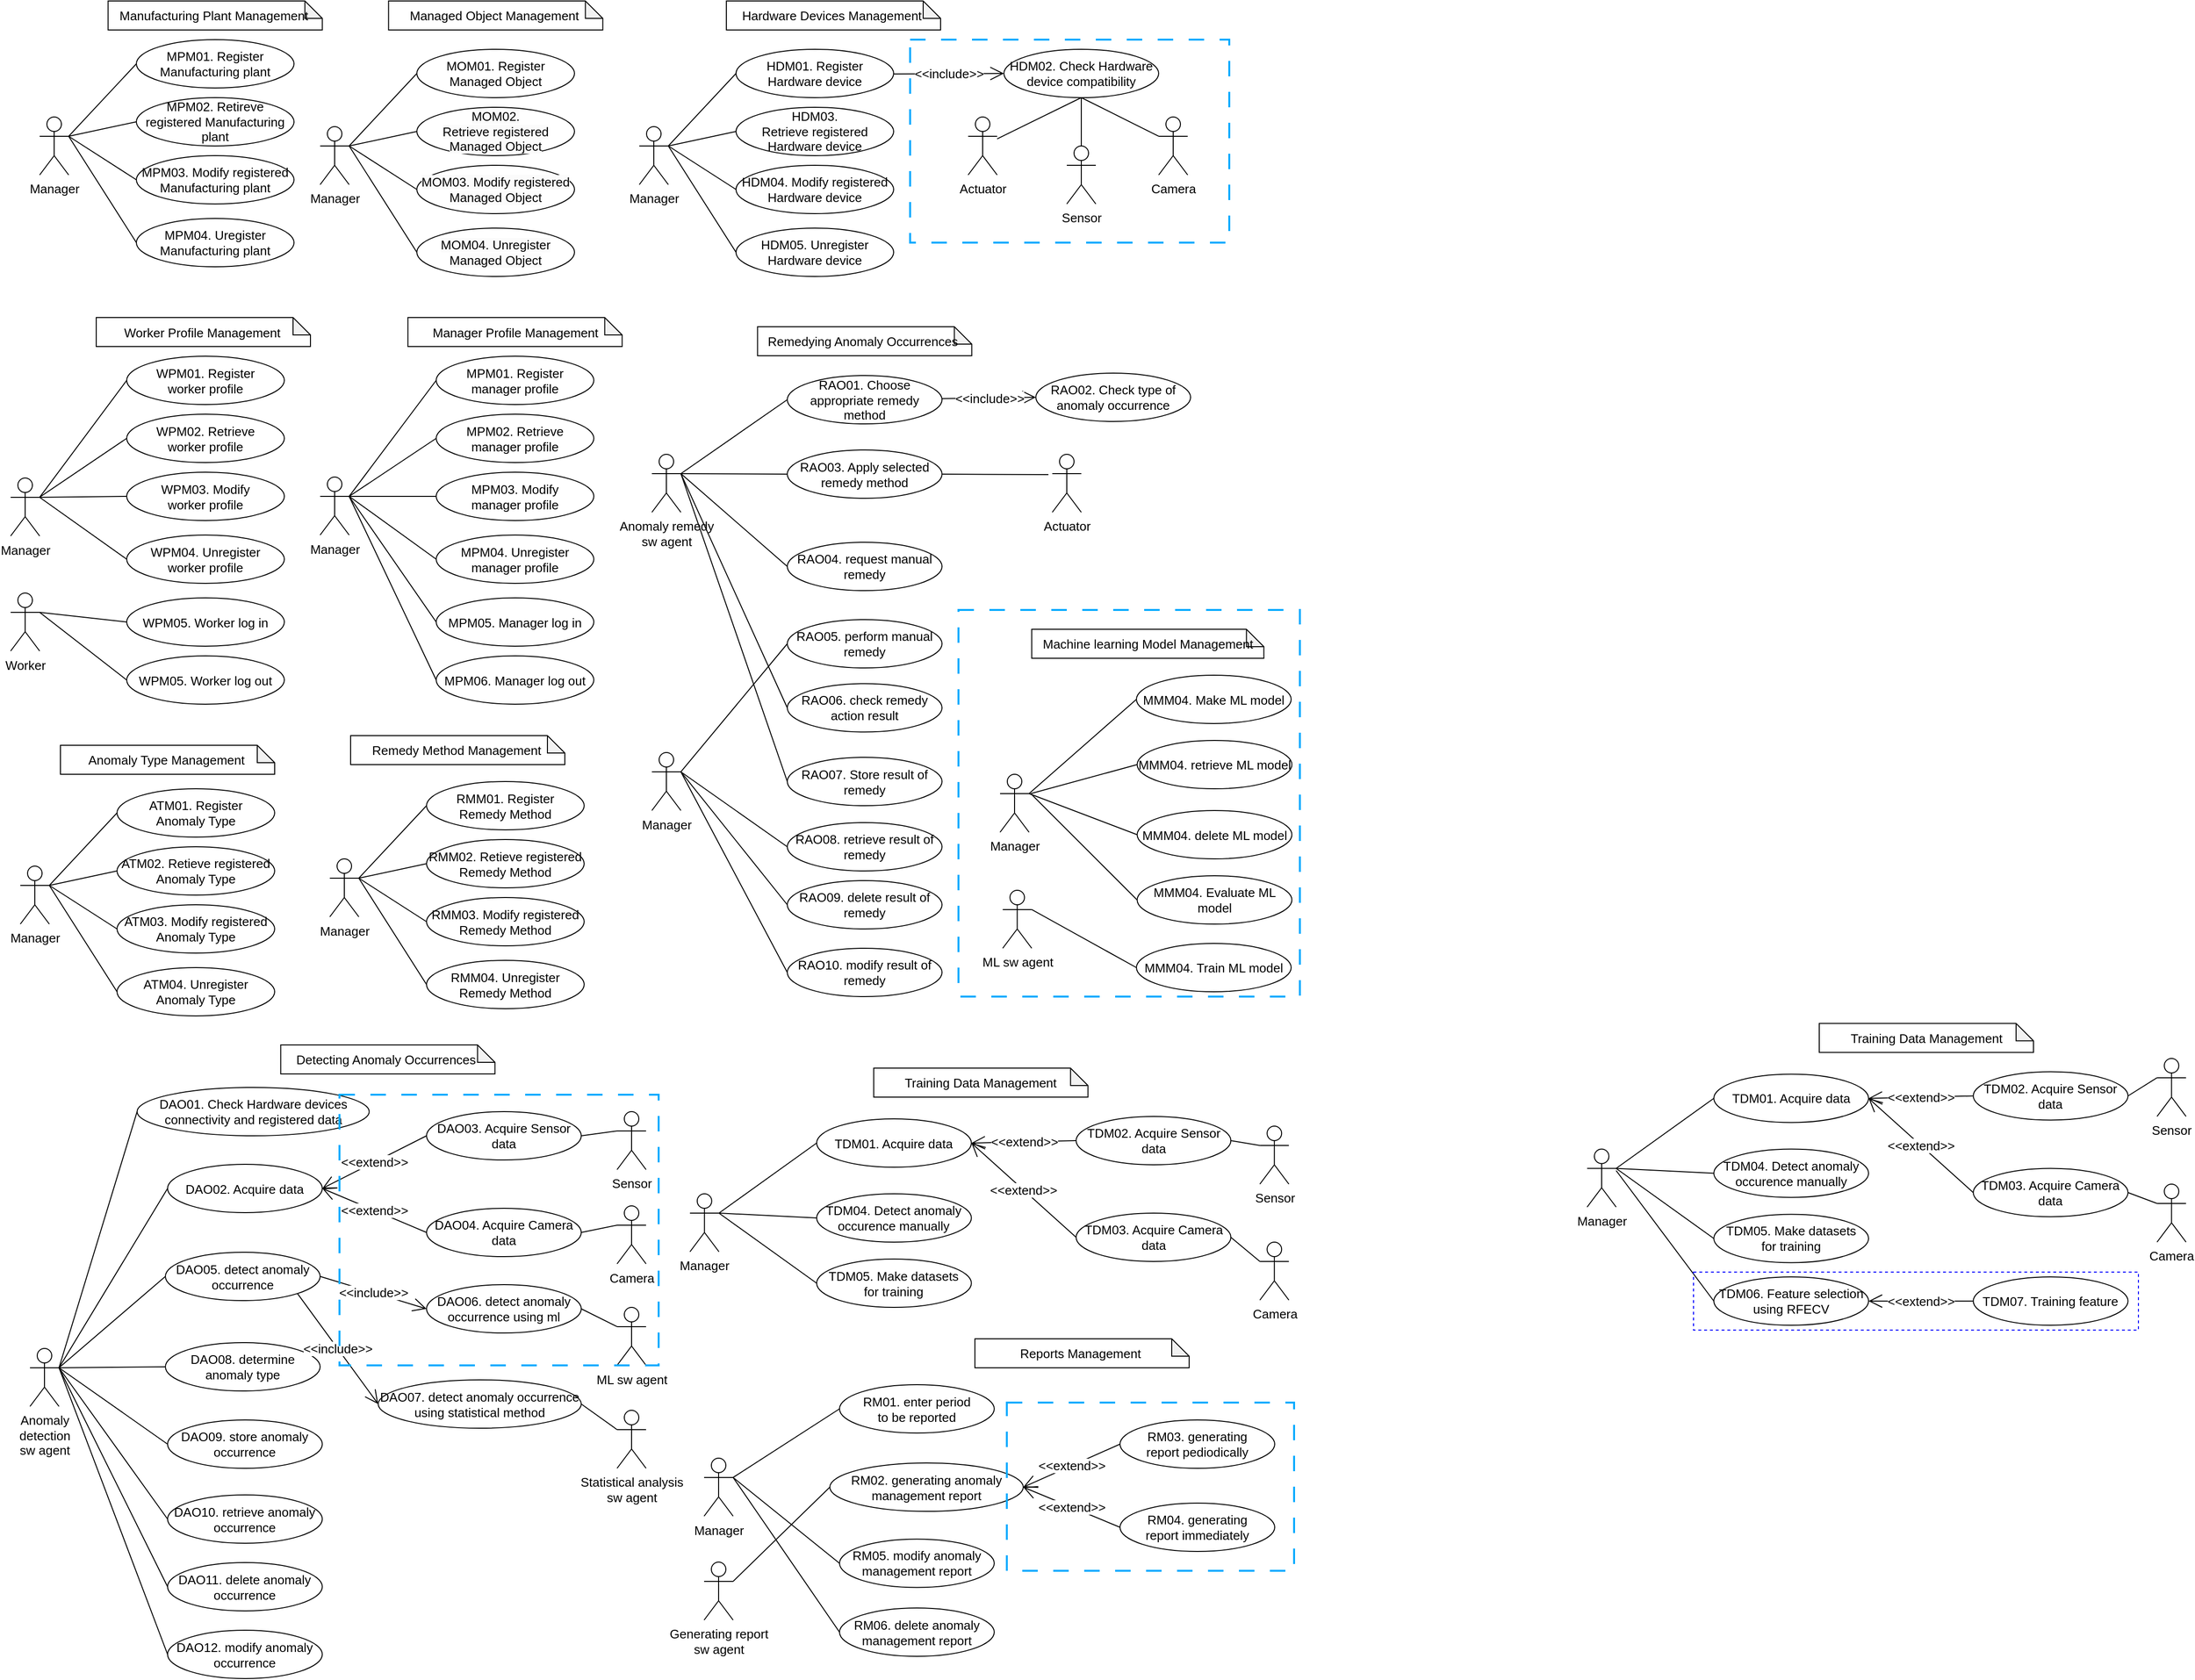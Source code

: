 <mxfile version="21.2.3" type="github">
  <diagram name="페이지-1" id="jo04tA77AV1EWePdSTTo">
    <mxGraphModel dx="1670" dy="316" grid="1" gridSize="10" guides="1" tooltips="1" connect="1" arrows="1" fold="1" page="1" pageScale="1" pageWidth="827" pageHeight="1169" math="0" shadow="0">
      <root>
        <mxCell id="0" />
        <mxCell id="1" parent="0" />
        <mxCell id="zbjkyzTDcAnJZQnpiGPw-19" value="" style="group;fontSize=13;" vertex="1" connectable="0" parent="1">
          <mxGeometry x="-790" y="377.5" width="310" height="400" as="geometry" />
        </mxCell>
        <mxCell id="zbjkyzTDcAnJZQnpiGPw-20" value="Manager" style="shape=umlActor;verticalLabelPosition=bottom;verticalAlign=top;html=1;outlineConnect=0;fontSize=13;" vertex="1" parent="zbjkyzTDcAnJZQnpiGPw-19">
          <mxGeometry y="166" width="30" height="60" as="geometry" />
        </mxCell>
        <mxCell id="zbjkyzTDcAnJZQnpiGPw-21" value="WPM01. Register &lt;br style=&quot;font-size: 13px;&quot;&gt;worker profile" style="ellipse;whiteSpace=wrap;html=1;fontSize=13;" vertex="1" parent="zbjkyzTDcAnJZQnpiGPw-19">
          <mxGeometry x="120" y="40" width="163" height="50" as="geometry" />
        </mxCell>
        <mxCell id="zbjkyzTDcAnJZQnpiGPw-22" value="WPM02. Retrieve&lt;br style=&quot;border-color: var(--border-color); font-size: 13px;&quot;&gt;worker profile" style="ellipse;whiteSpace=wrap;html=1;fontSize=13;" vertex="1" parent="zbjkyzTDcAnJZQnpiGPw-19">
          <mxGeometry x="120" y="100" width="163" height="50" as="geometry" />
        </mxCell>
        <mxCell id="zbjkyzTDcAnJZQnpiGPw-23" value="WPM03. Modify&lt;br style=&quot;border-color: var(--border-color); font-size: 13px;&quot;&gt;worker profile" style="ellipse;whiteSpace=wrap;html=1;fontSize=13;" vertex="1" parent="zbjkyzTDcAnJZQnpiGPw-19">
          <mxGeometry x="120" y="160" width="163" height="50" as="geometry" />
        </mxCell>
        <mxCell id="zbjkyzTDcAnJZQnpiGPw-24" value="WPM04. Unregister&lt;br style=&quot;border-color: var(--border-color); font-size: 13px;&quot;&gt;worker profile" style="ellipse;whiteSpace=wrap;html=1;fontSize=13;" vertex="1" parent="zbjkyzTDcAnJZQnpiGPw-19">
          <mxGeometry x="120" y="225" width="163" height="50" as="geometry" />
        </mxCell>
        <mxCell id="zbjkyzTDcAnJZQnpiGPw-25" value="" style="endArrow=none;html=1;rounded=0;exitX=1;exitY=0.333;exitDx=0;exitDy=0;exitPerimeter=0;entryX=0;entryY=0.5;entryDx=0;entryDy=0;fontSize=13;" edge="1" parent="zbjkyzTDcAnJZQnpiGPw-19" source="zbjkyzTDcAnJZQnpiGPw-20" target="zbjkyzTDcAnJZQnpiGPw-21">
          <mxGeometry width="50" height="50" relative="1" as="geometry">
            <mxPoint x="280" y="300" as="sourcePoint" />
            <mxPoint x="330" y="250" as="targetPoint" />
          </mxGeometry>
        </mxCell>
        <mxCell id="zbjkyzTDcAnJZQnpiGPw-26" value="" style="endArrow=none;html=1;rounded=0;entryX=0;entryY=0.5;entryDx=0;entryDy=0;fontSize=13;" edge="1" parent="zbjkyzTDcAnJZQnpiGPw-19" source="zbjkyzTDcAnJZQnpiGPw-20" target="zbjkyzTDcAnJZQnpiGPw-22">
          <mxGeometry width="50" height="50" relative="1" as="geometry">
            <mxPoint x="40" y="200" as="sourcePoint" />
            <mxPoint x="130" y="75" as="targetPoint" />
          </mxGeometry>
        </mxCell>
        <mxCell id="zbjkyzTDcAnJZQnpiGPw-27" value="" style="endArrow=none;html=1;rounded=0;entryX=0;entryY=0.5;entryDx=0;entryDy=0;exitX=1;exitY=0.333;exitDx=0;exitDy=0;exitPerimeter=0;fontSize=13;" edge="1" parent="zbjkyzTDcAnJZQnpiGPw-19" source="zbjkyzTDcAnJZQnpiGPw-20" target="zbjkyzTDcAnJZQnpiGPw-23">
          <mxGeometry width="50" height="50" relative="1" as="geometry">
            <mxPoint x="40" y="190" as="sourcePoint" />
            <mxPoint x="130" y="135" as="targetPoint" />
          </mxGeometry>
        </mxCell>
        <mxCell id="zbjkyzTDcAnJZQnpiGPw-28" value="" style="endArrow=none;html=1;rounded=0;entryX=0;entryY=0.5;entryDx=0;entryDy=0;exitX=1;exitY=0.333;exitDx=0;exitDy=0;exitPerimeter=0;fontSize=13;" edge="1" parent="zbjkyzTDcAnJZQnpiGPw-19" source="zbjkyzTDcAnJZQnpiGPw-20" target="zbjkyzTDcAnJZQnpiGPw-24">
          <mxGeometry width="50" height="50" relative="1" as="geometry">
            <mxPoint x="40" y="200" as="sourcePoint" />
            <mxPoint x="130" y="195" as="targetPoint" />
          </mxGeometry>
        </mxCell>
        <mxCell id="zbjkyzTDcAnJZQnpiGPw-29" value="WPM05. Worker log in" style="ellipse;whiteSpace=wrap;html=1;fontSize=13;" vertex="1" parent="zbjkyzTDcAnJZQnpiGPw-19">
          <mxGeometry x="120" y="290" width="163" height="50" as="geometry" />
        </mxCell>
        <mxCell id="zbjkyzTDcAnJZQnpiGPw-30" value="WPM05. Worker log out" style="ellipse;whiteSpace=wrap;html=1;fontSize=13;" vertex="1" parent="zbjkyzTDcAnJZQnpiGPw-19">
          <mxGeometry x="120" y="350" width="163" height="50" as="geometry" />
        </mxCell>
        <mxCell id="zbjkyzTDcAnJZQnpiGPw-31" value="" style="endArrow=none;html=1;rounded=0;entryX=0;entryY=0.5;entryDx=0;entryDy=0;exitX=1;exitY=0.333;exitDx=0;exitDy=0;exitPerimeter=0;fontSize=13;" edge="1" parent="zbjkyzTDcAnJZQnpiGPw-19" source="zbjkyzTDcAnJZQnpiGPw-34" target="zbjkyzTDcAnJZQnpiGPw-29">
          <mxGeometry width="50" height="50" relative="1" as="geometry">
            <mxPoint x="40" y="200" as="sourcePoint" />
            <mxPoint x="370" y="360" as="targetPoint" />
          </mxGeometry>
        </mxCell>
        <mxCell id="zbjkyzTDcAnJZQnpiGPw-32" value="" style="endArrow=none;html=1;rounded=0;entryX=0;entryY=0.5;entryDx=0;entryDy=0;exitX=1;exitY=0.333;exitDx=0;exitDy=0;exitPerimeter=0;fontSize=13;" edge="1" parent="zbjkyzTDcAnJZQnpiGPw-19" source="zbjkyzTDcAnJZQnpiGPw-34" target="zbjkyzTDcAnJZQnpiGPw-30">
          <mxGeometry width="50" height="50" relative="1" as="geometry">
            <mxPoint x="40" y="190" as="sourcePoint" />
            <mxPoint x="370" y="360" as="targetPoint" />
          </mxGeometry>
        </mxCell>
        <mxCell id="zbjkyzTDcAnJZQnpiGPw-33" value="Worker Profile Management&amp;nbsp;" style="shape=note;whiteSpace=wrap;html=1;backgroundOutline=1;darkOpacity=0.05;size=18;fontSize=13;" vertex="1" parent="zbjkyzTDcAnJZQnpiGPw-19">
          <mxGeometry x="88.5" width="221.5" height="30" as="geometry" />
        </mxCell>
        <mxCell id="zbjkyzTDcAnJZQnpiGPw-34" value="Worker" style="shape=umlActor;verticalLabelPosition=bottom;verticalAlign=top;html=1;outlineConnect=0;fontSize=13;" vertex="1" parent="zbjkyzTDcAnJZQnpiGPw-19">
          <mxGeometry y="285" width="30" height="60" as="geometry" />
        </mxCell>
        <mxCell id="zbjkyzTDcAnJZQnpiGPw-35" value="" style="group;fontSize=13;" vertex="1" connectable="0" parent="1">
          <mxGeometry x="-470" y="377.5" width="312.25" height="400" as="geometry" />
        </mxCell>
        <mxCell id="zbjkyzTDcAnJZQnpiGPw-36" value="Manager" style="shape=umlActor;verticalLabelPosition=bottom;verticalAlign=top;html=1;outlineConnect=0;fontSize=13;" vertex="1" parent="zbjkyzTDcAnJZQnpiGPw-35">
          <mxGeometry y="165" width="30" height="60" as="geometry" />
        </mxCell>
        <mxCell id="zbjkyzTDcAnJZQnpiGPw-37" value="MPM01. Register &lt;br style=&quot;font-size: 13px;&quot;&gt;manager profile" style="ellipse;whiteSpace=wrap;html=1;fontSize=13;" vertex="1" parent="zbjkyzTDcAnJZQnpiGPw-35">
          <mxGeometry x="120" y="40" width="163" height="50" as="geometry" />
        </mxCell>
        <mxCell id="zbjkyzTDcAnJZQnpiGPw-38" value="MPM02. Retrieve&lt;br style=&quot;border-color: var(--border-color); font-size: 13px;&quot;&gt;manager profile" style="ellipse;whiteSpace=wrap;html=1;fontSize=13;" vertex="1" parent="zbjkyzTDcAnJZQnpiGPw-35">
          <mxGeometry x="120" y="100" width="163" height="50" as="geometry" />
        </mxCell>
        <mxCell id="zbjkyzTDcAnJZQnpiGPw-39" value="MPM03. Modify&lt;br style=&quot;border-color: var(--border-color); font-size: 13px;&quot;&gt;manager profile" style="ellipse;whiteSpace=wrap;html=1;fontSize=13;" vertex="1" parent="zbjkyzTDcAnJZQnpiGPw-35">
          <mxGeometry x="120" y="160" width="163" height="50" as="geometry" />
        </mxCell>
        <mxCell id="zbjkyzTDcAnJZQnpiGPw-40" value="MPM04. Unregister&lt;br style=&quot;border-color: var(--border-color); font-size: 13px;&quot;&gt;manager profile" style="ellipse;whiteSpace=wrap;html=1;fontSize=13;" vertex="1" parent="zbjkyzTDcAnJZQnpiGPw-35">
          <mxGeometry x="120" y="225" width="163" height="50" as="geometry" />
        </mxCell>
        <mxCell id="zbjkyzTDcAnJZQnpiGPw-41" value="" style="endArrow=none;html=1;rounded=0;exitX=1;exitY=0.333;exitDx=0;exitDy=0;exitPerimeter=0;entryX=0;entryY=0.5;entryDx=0;entryDy=0;fontSize=13;" edge="1" parent="zbjkyzTDcAnJZQnpiGPw-35" source="zbjkyzTDcAnJZQnpiGPw-36" target="zbjkyzTDcAnJZQnpiGPw-37">
          <mxGeometry width="50" height="50" relative="1" as="geometry">
            <mxPoint x="280" y="300" as="sourcePoint" />
            <mxPoint x="330" y="250" as="targetPoint" />
          </mxGeometry>
        </mxCell>
        <mxCell id="zbjkyzTDcAnJZQnpiGPw-42" value="" style="endArrow=none;html=1;rounded=0;entryX=0;entryY=0.5;entryDx=0;entryDy=0;fontSize=13;" edge="1" parent="zbjkyzTDcAnJZQnpiGPw-35" source="zbjkyzTDcAnJZQnpiGPw-36" target="zbjkyzTDcAnJZQnpiGPw-38">
          <mxGeometry width="50" height="50" relative="1" as="geometry">
            <mxPoint x="40" y="200" as="sourcePoint" />
            <mxPoint x="130" y="75" as="targetPoint" />
          </mxGeometry>
        </mxCell>
        <mxCell id="zbjkyzTDcAnJZQnpiGPw-43" value="" style="endArrow=none;html=1;rounded=0;entryX=0;entryY=0.5;entryDx=0;entryDy=0;exitX=1;exitY=0.333;exitDx=0;exitDy=0;exitPerimeter=0;fontSize=13;" edge="1" parent="zbjkyzTDcAnJZQnpiGPw-35" source="zbjkyzTDcAnJZQnpiGPw-36" target="zbjkyzTDcAnJZQnpiGPw-39">
          <mxGeometry width="50" height="50" relative="1" as="geometry">
            <mxPoint x="40" y="190" as="sourcePoint" />
            <mxPoint x="130" y="135" as="targetPoint" />
          </mxGeometry>
        </mxCell>
        <mxCell id="zbjkyzTDcAnJZQnpiGPw-44" value="" style="endArrow=none;html=1;rounded=0;entryX=0;entryY=0.5;entryDx=0;entryDy=0;exitX=1;exitY=0.333;exitDx=0;exitDy=0;exitPerimeter=0;fontSize=13;" edge="1" parent="zbjkyzTDcAnJZQnpiGPw-35" source="zbjkyzTDcAnJZQnpiGPw-36" target="zbjkyzTDcAnJZQnpiGPw-40">
          <mxGeometry width="50" height="50" relative="1" as="geometry">
            <mxPoint x="40" y="200" as="sourcePoint" />
            <mxPoint x="130" y="195" as="targetPoint" />
          </mxGeometry>
        </mxCell>
        <mxCell id="zbjkyzTDcAnJZQnpiGPw-45" value="MPM05. Manager log in" style="ellipse;whiteSpace=wrap;html=1;fontSize=13;" vertex="1" parent="zbjkyzTDcAnJZQnpiGPw-35">
          <mxGeometry x="120" y="290" width="163" height="50" as="geometry" />
        </mxCell>
        <mxCell id="zbjkyzTDcAnJZQnpiGPw-46" value="MPM06. Manager log out" style="ellipse;whiteSpace=wrap;html=1;fontSize=13;" vertex="1" parent="zbjkyzTDcAnJZQnpiGPw-35">
          <mxGeometry x="120" y="350" width="163" height="50" as="geometry" />
        </mxCell>
        <mxCell id="zbjkyzTDcAnJZQnpiGPw-47" value="" style="endArrow=none;html=1;rounded=0;entryX=0;entryY=0.5;entryDx=0;entryDy=0;exitX=1;exitY=0.333;exitDx=0;exitDy=0;exitPerimeter=0;fontSize=13;" edge="1" parent="zbjkyzTDcAnJZQnpiGPw-35" source="zbjkyzTDcAnJZQnpiGPw-36" target="zbjkyzTDcAnJZQnpiGPw-45">
          <mxGeometry width="50" height="50" relative="1" as="geometry">
            <mxPoint x="40" y="200" as="sourcePoint" />
            <mxPoint x="370" y="360" as="targetPoint" />
          </mxGeometry>
        </mxCell>
        <mxCell id="zbjkyzTDcAnJZQnpiGPw-48" value="" style="endArrow=none;html=1;rounded=0;entryX=0;entryY=0.5;entryDx=0;entryDy=0;exitX=1;exitY=0.333;exitDx=0;exitDy=0;exitPerimeter=0;fontSize=13;" edge="1" parent="zbjkyzTDcAnJZQnpiGPw-35" source="zbjkyzTDcAnJZQnpiGPw-36" target="zbjkyzTDcAnJZQnpiGPw-46">
          <mxGeometry width="50" height="50" relative="1" as="geometry">
            <mxPoint x="40" y="190" as="sourcePoint" />
            <mxPoint x="370" y="360" as="targetPoint" />
          </mxGeometry>
        </mxCell>
        <mxCell id="zbjkyzTDcAnJZQnpiGPw-49" value="Manager Profile Management" style="shape=note;whiteSpace=wrap;html=1;backgroundOutline=1;darkOpacity=0.05;size=18;fontSize=13;" vertex="1" parent="zbjkyzTDcAnJZQnpiGPw-35">
          <mxGeometry x="90.75" width="221.5" height="30" as="geometry" />
        </mxCell>
        <mxCell id="zbjkyzTDcAnJZQnpiGPw-50" value="" style="group;fontSize=13;" vertex="1" connectable="0" parent="1">
          <mxGeometry x="-470" y="50" width="292.25" height="285" as="geometry" />
        </mxCell>
        <mxCell id="zbjkyzTDcAnJZQnpiGPw-51" value="Manager" style="shape=umlActor;verticalLabelPosition=bottom;verticalAlign=top;html=1;outlineConnect=0;fontSize=13;" vertex="1" parent="zbjkyzTDcAnJZQnpiGPw-50">
          <mxGeometry y="130" width="30" height="60" as="geometry" />
        </mxCell>
        <mxCell id="zbjkyzTDcAnJZQnpiGPw-52" value="MOM01. Register &lt;br style=&quot;font-size: 13px;&quot;&gt;Managed Object" style="ellipse;whiteSpace=wrap;html=1;fontSize=13;" vertex="1" parent="zbjkyzTDcAnJZQnpiGPw-50">
          <mxGeometry x="100" y="50" width="163" height="50" as="geometry" />
        </mxCell>
        <mxCell id="zbjkyzTDcAnJZQnpiGPw-53" value="&lt;span style=&quot;color: rgb(0, 0, 0); font-family: Helvetica; font-size: 13px; font-style: normal; font-variant-ligatures: normal; font-variant-caps: normal; font-weight: 400; letter-spacing: normal; orphans: 2; text-align: center; text-indent: 0px; text-transform: none; widows: 2; word-spacing: 0px; -webkit-text-stroke-width: 0px; background-color: rgb(251, 251, 251); text-decoration-thickness: initial; text-decoration-style: initial; text-decoration-color: initial; float: none; display: inline !important;&quot;&gt;MOM02. Retrieve&amp;nbsp;registered Managed Object&lt;/span&gt;" style="ellipse;whiteSpace=wrap;html=1;fontSize=13;" vertex="1" parent="zbjkyzTDcAnJZQnpiGPw-50">
          <mxGeometry x="100" y="110" width="163" height="50" as="geometry" />
        </mxCell>
        <mxCell id="zbjkyzTDcAnJZQnpiGPw-54" value="&lt;span style=&quot;color: rgb(0, 0, 0); font-family: Helvetica; font-size: 13px; font-style: normal; font-variant-ligatures: normal; font-variant-caps: normal; font-weight: 400; letter-spacing: normal; orphans: 2; text-align: center; text-indent: 0px; text-transform: none; widows: 2; word-spacing: 0px; -webkit-text-stroke-width: 0px; background-color: rgb(251, 251, 251); text-decoration-thickness: initial; text-decoration-style: initial; text-decoration-color: initial; float: none; display: inline !important;&quot;&gt;MOM03. Modify registered Managed Object&lt;/span&gt;" style="ellipse;whiteSpace=wrap;html=1;fontSize=13;" vertex="1" parent="zbjkyzTDcAnJZQnpiGPw-50">
          <mxGeometry x="100" y="170" width="163" height="50" as="geometry" />
        </mxCell>
        <mxCell id="zbjkyzTDcAnJZQnpiGPw-55" value="&lt;span style=&quot;color: rgb(0, 0, 0); font-family: Helvetica; font-size: 13px; font-style: normal; font-variant-ligatures: normal; font-variant-caps: normal; font-weight: 400; letter-spacing: normal; orphans: 2; text-align: center; text-indent: 0px; text-transform: none; widows: 2; word-spacing: 0px; -webkit-text-stroke-width: 0px; background-color: rgb(251, 251, 251); text-decoration-thickness: initial; text-decoration-style: initial; text-decoration-color: initial; float: none; display: inline !important;&quot;&gt;MOM04. Unregister &lt;br style=&quot;font-size: 13px;&quot;&gt;Managed Object&lt;/span&gt;" style="ellipse;whiteSpace=wrap;html=1;fontSize=13;" vertex="1" parent="zbjkyzTDcAnJZQnpiGPw-50">
          <mxGeometry x="100" y="235" width="163" height="50" as="geometry" />
        </mxCell>
        <mxCell id="zbjkyzTDcAnJZQnpiGPw-56" value="" style="endArrow=none;html=1;rounded=0;exitX=1;exitY=0.333;exitDx=0;exitDy=0;exitPerimeter=0;entryX=0;entryY=0.5;entryDx=0;entryDy=0;fontSize=13;" edge="1" parent="zbjkyzTDcAnJZQnpiGPw-50" source="zbjkyzTDcAnJZQnpiGPw-51" target="zbjkyzTDcAnJZQnpiGPw-52">
          <mxGeometry width="50" height="50" relative="1" as="geometry">
            <mxPoint x="260" y="310" as="sourcePoint" />
            <mxPoint x="310" y="260" as="targetPoint" />
          </mxGeometry>
        </mxCell>
        <mxCell id="zbjkyzTDcAnJZQnpiGPw-57" value="" style="endArrow=none;html=1;rounded=0;entryX=0;entryY=0.5;entryDx=0;entryDy=0;fontSize=13;" edge="1" parent="zbjkyzTDcAnJZQnpiGPw-50" target="zbjkyzTDcAnJZQnpiGPw-53">
          <mxGeometry width="50" height="50" relative="1" as="geometry">
            <mxPoint x="30" y="150" as="sourcePoint" />
            <mxPoint x="110" y="85" as="targetPoint" />
          </mxGeometry>
        </mxCell>
        <mxCell id="zbjkyzTDcAnJZQnpiGPw-58" value="" style="endArrow=none;html=1;rounded=0;entryX=0;entryY=0.5;entryDx=0;entryDy=0;fontSize=13;" edge="1" parent="zbjkyzTDcAnJZQnpiGPw-50" target="zbjkyzTDcAnJZQnpiGPw-54">
          <mxGeometry width="50" height="50" relative="1" as="geometry">
            <mxPoint x="30" y="150" as="sourcePoint" />
            <mxPoint x="110" y="145" as="targetPoint" />
          </mxGeometry>
        </mxCell>
        <mxCell id="zbjkyzTDcAnJZQnpiGPw-59" value="" style="endArrow=none;html=1;rounded=0;entryX=0;entryY=0.5;entryDx=0;entryDy=0;fontSize=13;" edge="1" parent="zbjkyzTDcAnJZQnpiGPw-50" target="zbjkyzTDcAnJZQnpiGPw-55">
          <mxGeometry width="50" height="50" relative="1" as="geometry">
            <mxPoint x="30" y="150" as="sourcePoint" />
            <mxPoint x="110" y="205" as="targetPoint" />
          </mxGeometry>
        </mxCell>
        <mxCell id="zbjkyzTDcAnJZQnpiGPw-60" value="Managed Object Management&amp;nbsp;" style="shape=note;whiteSpace=wrap;html=1;backgroundOutline=1;darkOpacity=0.05;size=18;fontSize=13;" vertex="1" parent="zbjkyzTDcAnJZQnpiGPw-50">
          <mxGeometry x="70.75" width="221.5" height="30" as="geometry" />
        </mxCell>
        <mxCell id="zbjkyzTDcAnJZQnpiGPw-61" value="" style="group;fontSize=13;" vertex="1" connectable="0" parent="1">
          <mxGeometry x="-760" y="50" width="292.25" height="275" as="geometry" />
        </mxCell>
        <mxCell id="zbjkyzTDcAnJZQnpiGPw-62" value="Manager" style="shape=umlActor;verticalLabelPosition=bottom;verticalAlign=top;html=1;outlineConnect=0;fontSize=13;" vertex="1" parent="zbjkyzTDcAnJZQnpiGPw-61">
          <mxGeometry y="120" width="30" height="60" as="geometry" />
        </mxCell>
        <mxCell id="zbjkyzTDcAnJZQnpiGPw-63" value="MPM01. Register Manufacturing plant" style="ellipse;whiteSpace=wrap;html=1;fontSize=13;" vertex="1" parent="zbjkyzTDcAnJZQnpiGPw-61">
          <mxGeometry x="100" y="40" width="163" height="50" as="geometry" />
        </mxCell>
        <mxCell id="zbjkyzTDcAnJZQnpiGPw-64" value="MPM02. Retireve registered Manufacturing plant" style="ellipse;whiteSpace=wrap;html=1;fontSize=13;" vertex="1" parent="zbjkyzTDcAnJZQnpiGPw-61">
          <mxGeometry x="100" y="100" width="163" height="50" as="geometry" />
        </mxCell>
        <mxCell id="zbjkyzTDcAnJZQnpiGPw-65" value="MPM03. Modify registered Manufacturing plant" style="ellipse;whiteSpace=wrap;html=1;fontSize=13;" vertex="1" parent="zbjkyzTDcAnJZQnpiGPw-61">
          <mxGeometry x="100" y="160" width="163" height="50" as="geometry" />
        </mxCell>
        <mxCell id="zbjkyzTDcAnJZQnpiGPw-66" value="MPM04. Uregister Manufacturing plant" style="ellipse;whiteSpace=wrap;html=1;fontSize=13;" vertex="1" parent="zbjkyzTDcAnJZQnpiGPw-61">
          <mxGeometry x="100" y="225" width="163" height="50" as="geometry" />
        </mxCell>
        <mxCell id="zbjkyzTDcAnJZQnpiGPw-67" value="" style="endArrow=none;html=1;rounded=0;exitX=1;exitY=0.333;exitDx=0;exitDy=0;exitPerimeter=0;entryX=0;entryY=0.5;entryDx=0;entryDy=0;fontSize=13;" edge="1" parent="zbjkyzTDcAnJZQnpiGPw-61" source="zbjkyzTDcAnJZQnpiGPw-62" target="zbjkyzTDcAnJZQnpiGPw-63">
          <mxGeometry width="50" height="50" relative="1" as="geometry">
            <mxPoint x="260" y="300" as="sourcePoint" />
            <mxPoint x="310" y="250" as="targetPoint" />
          </mxGeometry>
        </mxCell>
        <mxCell id="zbjkyzTDcAnJZQnpiGPw-68" value="" style="endArrow=none;html=1;rounded=0;entryX=0;entryY=0.5;entryDx=0;entryDy=0;fontSize=13;" edge="1" parent="zbjkyzTDcAnJZQnpiGPw-61" target="zbjkyzTDcAnJZQnpiGPw-64">
          <mxGeometry width="50" height="50" relative="1" as="geometry">
            <mxPoint x="30" y="140" as="sourcePoint" />
            <mxPoint x="110" y="75" as="targetPoint" />
          </mxGeometry>
        </mxCell>
        <mxCell id="zbjkyzTDcAnJZQnpiGPw-69" value="" style="endArrow=none;html=1;rounded=0;entryX=0;entryY=0.5;entryDx=0;entryDy=0;fontSize=13;" edge="1" parent="zbjkyzTDcAnJZQnpiGPw-61" target="zbjkyzTDcAnJZQnpiGPw-65">
          <mxGeometry width="50" height="50" relative="1" as="geometry">
            <mxPoint x="30" y="140" as="sourcePoint" />
            <mxPoint x="110" y="135" as="targetPoint" />
          </mxGeometry>
        </mxCell>
        <mxCell id="zbjkyzTDcAnJZQnpiGPw-70" value="" style="endArrow=none;html=1;rounded=0;entryX=0;entryY=0.5;entryDx=0;entryDy=0;fontSize=13;" edge="1" parent="zbjkyzTDcAnJZQnpiGPw-61" target="zbjkyzTDcAnJZQnpiGPw-66">
          <mxGeometry width="50" height="50" relative="1" as="geometry">
            <mxPoint x="30" y="140" as="sourcePoint" />
            <mxPoint x="110" y="195" as="targetPoint" />
          </mxGeometry>
        </mxCell>
        <mxCell id="zbjkyzTDcAnJZQnpiGPw-71" value="Manufacturing Plant Management&amp;nbsp;" style="shape=note;whiteSpace=wrap;html=1;backgroundOutline=1;darkOpacity=0.05;size=18;fontSize=13;" vertex="1" parent="zbjkyzTDcAnJZQnpiGPw-61">
          <mxGeometry x="70.75" width="221.5" height="30" as="geometry" />
        </mxCell>
        <mxCell id="zbjkyzTDcAnJZQnpiGPw-72" value="" style="group;fontSize=13;" vertex="1" connectable="0" parent="1">
          <mxGeometry x="-197" y="370" width="771.75" height="710" as="geometry" />
        </mxCell>
        <mxCell id="zbjkyzTDcAnJZQnpiGPw-73" value="Anomaly remedy&lt;br style=&quot;font-size: 13px;&quot;&gt;sw agent" style="shape=umlActor;verticalLabelPosition=bottom;verticalAlign=top;html=1;outlineConnect=0;fontSize=13;" vertex="1" parent="zbjkyzTDcAnJZQnpiGPw-72">
          <mxGeometry x="70" y="149" width="30" height="60" as="geometry" />
        </mxCell>
        <mxCell id="zbjkyzTDcAnJZQnpiGPw-74" value="RAO02.&amp;nbsp;Check type of anomaly occurrence" style="ellipse;whiteSpace=wrap;html=1;fontSize=13;" vertex="1" parent="zbjkyzTDcAnJZQnpiGPw-72">
          <mxGeometry x="467" y="65" width="160" height="50" as="geometry" />
        </mxCell>
        <mxCell id="zbjkyzTDcAnJZQnpiGPw-75" value="RAO01.&amp;nbsp;Choose appropriate remedy method" style="ellipse;whiteSpace=wrap;html=1;fontSize=13;" vertex="1" parent="zbjkyzTDcAnJZQnpiGPw-72">
          <mxGeometry x="210" y="67.5" width="160" height="50" as="geometry" />
        </mxCell>
        <mxCell id="zbjkyzTDcAnJZQnpiGPw-76" value="RAO03. Apply selected remedy method" style="ellipse;whiteSpace=wrap;html=1;fontSize=13;" vertex="1" parent="zbjkyzTDcAnJZQnpiGPw-72">
          <mxGeometry x="210" y="144.5" width="160" height="50" as="geometry" />
        </mxCell>
        <mxCell id="zbjkyzTDcAnJZQnpiGPw-77" value="" style="endArrow=none;html=1;rounded=0;entryX=0;entryY=0.5;entryDx=0;entryDy=0;exitX=1;exitY=0.333;exitDx=0;exitDy=0;exitPerimeter=0;fontSize=13;" edge="1" parent="zbjkyzTDcAnJZQnpiGPw-72" source="zbjkyzTDcAnJZQnpiGPw-73" target="zbjkyzTDcAnJZQnpiGPw-75">
          <mxGeometry width="50" height="50" relative="1" as="geometry">
            <mxPoint x="50" y="100" as="sourcePoint" />
            <mxPoint x="190" y="-25" as="targetPoint" />
          </mxGeometry>
        </mxCell>
        <mxCell id="zbjkyzTDcAnJZQnpiGPw-78" value="" style="endArrow=none;html=1;rounded=0;entryX=0;entryY=0.5;entryDx=0;entryDy=0;exitX=1;exitY=0.333;exitDx=0;exitDy=0;exitPerimeter=0;fontSize=13;" edge="1" parent="zbjkyzTDcAnJZQnpiGPw-72" source="zbjkyzTDcAnJZQnpiGPw-73" target="zbjkyzTDcAnJZQnpiGPw-76">
          <mxGeometry width="50" height="50" relative="1" as="geometry">
            <mxPoint x="40" y="90" as="sourcePoint" />
            <mxPoint x="190" y="45" as="targetPoint" />
          </mxGeometry>
        </mxCell>
        <mxCell id="zbjkyzTDcAnJZQnpiGPw-79" value="" style="endArrow=none;html=1;rounded=0;entryX=0;entryY=0.5;entryDx=0;entryDy=0;exitX=1;exitY=0.333;exitDx=0;exitDy=0;exitPerimeter=0;fontSize=13;" edge="1" parent="zbjkyzTDcAnJZQnpiGPw-72" source="zbjkyzTDcAnJZQnpiGPw-73" target="zbjkyzTDcAnJZQnpiGPw-86">
          <mxGeometry width="50" height="50" relative="1" as="geometry">
            <mxPoint x="40" y="100" as="sourcePoint" />
            <mxPoint x="210" y="565" as="targetPoint" />
          </mxGeometry>
        </mxCell>
        <mxCell id="zbjkyzTDcAnJZQnpiGPw-80" value="Manager" style="shape=umlActor;verticalLabelPosition=bottom;verticalAlign=top;html=1;outlineConnect=0;fontSize=13;" vertex="1" parent="zbjkyzTDcAnJZQnpiGPw-72">
          <mxGeometry x="70" y="457.5" width="30" height="60" as="geometry" />
        </mxCell>
        <mxCell id="zbjkyzTDcAnJZQnpiGPw-81" value="RAO07. Store result of remedy" style="ellipse;whiteSpace=wrap;html=1;fontSize=13;" vertex="1" parent="zbjkyzTDcAnJZQnpiGPw-72">
          <mxGeometry x="210" y="462.5" width="160" height="50" as="geometry" />
        </mxCell>
        <mxCell id="zbjkyzTDcAnJZQnpiGPw-82" value="" style="endArrow=none;html=1;rounded=0;entryX=0;entryY=0.5;entryDx=0;entryDy=0;exitX=1;exitY=0.333;exitDx=0;exitDy=0;exitPerimeter=0;fontSize=13;" edge="1" parent="zbjkyzTDcAnJZQnpiGPw-72" source="zbjkyzTDcAnJZQnpiGPw-73" target="zbjkyzTDcAnJZQnpiGPw-81">
          <mxGeometry width="50" height="50" relative="1" as="geometry">
            <mxPoint x="40" y="90" as="sourcePoint" />
            <mxPoint x="190" y="195" as="targetPoint" />
          </mxGeometry>
        </mxCell>
        <mxCell id="zbjkyzTDcAnJZQnpiGPw-83" value="Remedying Anomaly Occurrences&amp;nbsp;" style="shape=note;whiteSpace=wrap;html=1;backgroundOutline=1;darkOpacity=0.05;size=18;fontSize=13;" vertex="1" parent="zbjkyzTDcAnJZQnpiGPw-72">
          <mxGeometry x="179.25" y="17" width="221.5" height="30" as="geometry" />
        </mxCell>
        <mxCell id="zbjkyzTDcAnJZQnpiGPw-84" value="Actuator" style="shape=umlActor;verticalLabelPosition=bottom;verticalAlign=top;html=1;outlineConnect=0;fontSize=13;" vertex="1" parent="zbjkyzTDcAnJZQnpiGPw-72">
          <mxGeometry x="484" y="149" width="30" height="60" as="geometry" />
        </mxCell>
        <mxCell id="zbjkyzTDcAnJZQnpiGPw-85" value="" style="endArrow=none;html=1;rounded=0;entryX=1;entryY=0.5;entryDx=0;entryDy=0;fontSize=13;" edge="1" parent="zbjkyzTDcAnJZQnpiGPw-72" target="zbjkyzTDcAnJZQnpiGPw-76">
          <mxGeometry width="50" height="50" relative="1" as="geometry">
            <mxPoint x="480" y="170" as="sourcePoint" />
            <mxPoint x="220" y="180" as="targetPoint" />
          </mxGeometry>
        </mxCell>
        <mxCell id="zbjkyzTDcAnJZQnpiGPw-86" value="RAO04. request manual remedy" style="ellipse;whiteSpace=wrap;html=1;fontSize=13;" vertex="1" parent="zbjkyzTDcAnJZQnpiGPw-72">
          <mxGeometry x="210" y="240" width="160" height="50" as="geometry" />
        </mxCell>
        <mxCell id="zbjkyzTDcAnJZQnpiGPw-87" value="RAO05. perform manual remedy" style="ellipse;whiteSpace=wrap;html=1;fontSize=13;" vertex="1" parent="zbjkyzTDcAnJZQnpiGPw-72">
          <mxGeometry x="210" y="320" width="160" height="50" as="geometry" />
        </mxCell>
        <mxCell id="zbjkyzTDcAnJZQnpiGPw-88" value="RAO06. check remedy &lt;br style=&quot;font-size: 13px;&quot;&gt;action result" style="ellipse;whiteSpace=wrap;html=1;fontSize=13;" vertex="1" parent="zbjkyzTDcAnJZQnpiGPw-72">
          <mxGeometry x="210" y="386.25" width="160" height="50" as="geometry" />
        </mxCell>
        <mxCell id="zbjkyzTDcAnJZQnpiGPw-89" value="" style="endArrow=none;html=1;rounded=0;entryX=0;entryY=0.5;entryDx=0;entryDy=0;exitX=1;exitY=0.333;exitDx=0;exitDy=0;exitPerimeter=0;fontSize=13;" edge="1" parent="zbjkyzTDcAnJZQnpiGPw-72" source="zbjkyzTDcAnJZQnpiGPw-73" target="zbjkyzTDcAnJZQnpiGPw-88">
          <mxGeometry width="50" height="50" relative="1" as="geometry">
            <mxPoint x="40" y="165" as="sourcePoint" />
            <mxPoint x="220" y="498" as="targetPoint" />
          </mxGeometry>
        </mxCell>
        <mxCell id="zbjkyzTDcAnJZQnpiGPw-90" value="" style="endArrow=none;html=1;rounded=0;entryX=0;entryY=0.5;entryDx=0;entryDy=0;exitX=1;exitY=0.333;exitDx=0;exitDy=0;exitPerimeter=0;fontSize=13;" edge="1" parent="zbjkyzTDcAnJZQnpiGPw-72" source="zbjkyzTDcAnJZQnpiGPw-80" target="zbjkyzTDcAnJZQnpiGPw-87">
          <mxGeometry width="50" height="50" relative="1" as="geometry">
            <mxPoint x="50" y="100" as="sourcePoint" />
            <mxPoint x="220" y="575" as="targetPoint" />
          </mxGeometry>
        </mxCell>
        <mxCell id="zbjkyzTDcAnJZQnpiGPw-91" value="RAO08. retrieve result of remedy" style="ellipse;whiteSpace=wrap;html=1;fontSize=13;" vertex="1" parent="zbjkyzTDcAnJZQnpiGPw-72">
          <mxGeometry x="210" y="530" width="160" height="50" as="geometry" />
        </mxCell>
        <mxCell id="zbjkyzTDcAnJZQnpiGPw-92" value="RAO09. delete result of remedy" style="ellipse;whiteSpace=wrap;html=1;fontSize=13;" vertex="1" parent="zbjkyzTDcAnJZQnpiGPw-72">
          <mxGeometry x="210" y="590" width="160" height="50" as="geometry" />
        </mxCell>
        <mxCell id="zbjkyzTDcAnJZQnpiGPw-93" value="RAO10. modify result of remedy" style="ellipse;whiteSpace=wrap;html=1;fontSize=13;" vertex="1" parent="zbjkyzTDcAnJZQnpiGPw-72">
          <mxGeometry x="210" y="660" width="160" height="50" as="geometry" />
        </mxCell>
        <mxCell id="zbjkyzTDcAnJZQnpiGPw-94" value="" style="endArrow=none;html=1;rounded=0;entryX=0;entryY=0.5;entryDx=0;entryDy=0;exitX=1;exitY=0.333;exitDx=0;exitDy=0;exitPerimeter=0;fontSize=13;" edge="1" parent="zbjkyzTDcAnJZQnpiGPw-72" source="zbjkyzTDcAnJZQnpiGPw-80" target="zbjkyzTDcAnJZQnpiGPw-91">
          <mxGeometry width="50" height="50" relative="1" as="geometry">
            <mxPoint x="50" y="100" as="sourcePoint" />
            <mxPoint x="220" y="498" as="targetPoint" />
          </mxGeometry>
        </mxCell>
        <mxCell id="zbjkyzTDcAnJZQnpiGPw-95" value="" style="endArrow=none;html=1;rounded=0;entryX=0;entryY=0.5;entryDx=0;entryDy=0;exitX=1;exitY=0.333;exitDx=0;exitDy=0;exitPerimeter=0;fontSize=13;" edge="1" parent="zbjkyzTDcAnJZQnpiGPw-72" source="zbjkyzTDcAnJZQnpiGPw-80" target="zbjkyzTDcAnJZQnpiGPw-92">
          <mxGeometry width="50" height="50" relative="1" as="geometry">
            <mxPoint x="50" y="356" as="sourcePoint" />
            <mxPoint x="220" y="565" as="targetPoint" />
          </mxGeometry>
        </mxCell>
        <mxCell id="zbjkyzTDcAnJZQnpiGPw-96" value="" style="endArrow=none;html=1;rounded=0;entryX=0;entryY=0.5;entryDx=0;entryDy=0;fontSize=13;exitX=1;exitY=0.333;exitDx=0;exitDy=0;exitPerimeter=0;" edge="1" parent="zbjkyzTDcAnJZQnpiGPw-72" source="zbjkyzTDcAnJZQnpiGPw-80" target="zbjkyzTDcAnJZQnpiGPw-93">
          <mxGeometry width="50" height="50" relative="1" as="geometry">
            <mxPoint x="30" y="465" as="sourcePoint" />
            <mxPoint x="220" y="625" as="targetPoint" />
          </mxGeometry>
        </mxCell>
        <mxCell id="zbjkyzTDcAnJZQnpiGPw-97" value="&amp;lt;&amp;lt;include&amp;gt;&amp;gt;" style="endArrow=none;endSize=16;endFill=0;html=1;rounded=0;exitX=0;exitY=0.5;exitDx=0;exitDy=0;startArrow=open;startFill=0;startSize=12;fontSize=13;" edge="1" parent="zbjkyzTDcAnJZQnpiGPw-72" source="zbjkyzTDcAnJZQnpiGPw-74" target="zbjkyzTDcAnJZQnpiGPw-75">
          <mxGeometry width="160" relative="1" as="geometry">
            <mxPoint x="484" y="94.5" as="sourcePoint" />
            <mxPoint x="374" y="94.5" as="targetPoint" />
          </mxGeometry>
        </mxCell>
        <mxCell id="zbjkyzTDcAnJZQnpiGPw-98" value="" style="group;fontSize=13;" vertex="1" connectable="0" parent="zbjkyzTDcAnJZQnpiGPw-72">
          <mxGeometry x="430" y="310" width="341.75" height="400" as="geometry" />
        </mxCell>
        <mxCell id="zbjkyzTDcAnJZQnpiGPw-99" value="ML sw agent" style="shape=umlActor;verticalLabelPosition=bottom;verticalAlign=top;html=1;outlineConnect=0;fontSize=13;" vertex="1" parent="zbjkyzTDcAnJZQnpiGPw-98">
          <mxGeometry x="2.75" y="290" width="30" height="60" as="geometry" />
        </mxCell>
        <mxCell id="zbjkyzTDcAnJZQnpiGPw-100" value="MMM04. Train ML model" style="ellipse;whiteSpace=wrap;html=1;fontSize=13;" vertex="1" parent="zbjkyzTDcAnJZQnpiGPw-98">
          <mxGeometry x="141" y="345" width="160" height="50" as="geometry" />
        </mxCell>
        <mxCell id="zbjkyzTDcAnJZQnpiGPw-101" value="MMM04. retrieve ML model" style="ellipse;whiteSpace=wrap;html=1;fontSize=13;" vertex="1" parent="zbjkyzTDcAnJZQnpiGPw-98">
          <mxGeometry x="141.75" y="135" width="160" height="50" as="geometry" />
        </mxCell>
        <mxCell id="zbjkyzTDcAnJZQnpiGPw-102" value="MMM04. delete ML model" style="ellipse;whiteSpace=wrap;html=1;fontSize=13;" vertex="1" parent="zbjkyzTDcAnJZQnpiGPw-98">
          <mxGeometry x="141.75" y="207.5" width="160" height="50" as="geometry" />
        </mxCell>
        <mxCell id="zbjkyzTDcAnJZQnpiGPw-103" value="MMM04. Make ML model" style="ellipse;whiteSpace=wrap;html=1;fontSize=13;" vertex="1" parent="zbjkyzTDcAnJZQnpiGPw-98">
          <mxGeometry x="141" y="67.5" width="160" height="50" as="geometry" />
        </mxCell>
        <mxCell id="zbjkyzTDcAnJZQnpiGPw-104" value="MMM04. Evaluate ML model" style="ellipse;whiteSpace=wrap;html=1;fontSize=13;" vertex="1" parent="zbjkyzTDcAnJZQnpiGPw-98">
          <mxGeometry x="141.75" y="275" width="160" height="50" as="geometry" />
        </mxCell>
        <mxCell id="zbjkyzTDcAnJZQnpiGPw-105" value="Manager" style="shape=umlActor;verticalLabelPosition=bottom;verticalAlign=top;html=1;outlineConnect=0;fontSize=13;" vertex="1" parent="zbjkyzTDcAnJZQnpiGPw-98">
          <mxGeometry y="170" width="30" height="60" as="geometry" />
        </mxCell>
        <mxCell id="zbjkyzTDcAnJZQnpiGPw-106" value="Machine learning Model Management" style="shape=note;whiteSpace=wrap;html=1;backgroundOutline=1;darkOpacity=0.05;size=18;fontSize=13;" vertex="1" parent="zbjkyzTDcAnJZQnpiGPw-98">
          <mxGeometry x="32.75" y="20" width="240" height="30" as="geometry" />
        </mxCell>
        <mxCell id="zbjkyzTDcAnJZQnpiGPw-107" value="" style="endArrow=none;html=1;rounded=0;exitX=1;exitY=0.333;exitDx=0;exitDy=0;exitPerimeter=0;entryX=0;entryY=0.5;entryDx=0;entryDy=0;fontSize=13;" edge="1" parent="zbjkyzTDcAnJZQnpiGPw-98" source="zbjkyzTDcAnJZQnpiGPw-105" target="zbjkyzTDcAnJZQnpiGPw-103">
          <mxGeometry width="50" height="50" relative="1" as="geometry">
            <mxPoint x="-58.25" y="-160" as="sourcePoint" />
            <mxPoint x="42.75" y="-87" as="targetPoint" />
          </mxGeometry>
        </mxCell>
        <mxCell id="zbjkyzTDcAnJZQnpiGPw-108" value="" style="endArrow=none;html=1;rounded=0;entryX=0;entryY=0.5;entryDx=0;entryDy=0;fontSize=13;" edge="1" parent="zbjkyzTDcAnJZQnpiGPw-98" target="zbjkyzTDcAnJZQnpiGPw-101">
          <mxGeometry width="50" height="50" relative="1" as="geometry">
            <mxPoint x="31.75" y="190" as="sourcePoint" />
            <mxPoint x="150.75" y="103" as="targetPoint" />
          </mxGeometry>
        </mxCell>
        <mxCell id="zbjkyzTDcAnJZQnpiGPw-109" value="" style="endArrow=none;html=1;rounded=0;exitX=1;exitY=0.333;exitDx=0;exitDy=0;exitPerimeter=0;entryX=0;entryY=0.5;entryDx=0;entryDy=0;fontSize=13;" edge="1" parent="zbjkyzTDcAnJZQnpiGPw-98" source="zbjkyzTDcAnJZQnpiGPw-105" target="zbjkyzTDcAnJZQnpiGPw-102">
          <mxGeometry width="50" height="50" relative="1" as="geometry">
            <mxPoint x="31.75" y="130" as="sourcePoint" />
            <mxPoint x="151.75" y="170" as="targetPoint" />
          </mxGeometry>
        </mxCell>
        <mxCell id="zbjkyzTDcAnJZQnpiGPw-110" value="" style="endArrow=none;html=1;rounded=0;entryX=0;entryY=0.5;entryDx=0;entryDy=0;fontSize=13;" edge="1" parent="zbjkyzTDcAnJZQnpiGPw-98" target="zbjkyzTDcAnJZQnpiGPw-104">
          <mxGeometry width="50" height="50" relative="1" as="geometry">
            <mxPoint x="31.75" y="190" as="sourcePoint" />
            <mxPoint x="151.75" y="243" as="targetPoint" />
          </mxGeometry>
        </mxCell>
        <mxCell id="zbjkyzTDcAnJZQnpiGPw-111" value="" style="endArrow=none;html=1;rounded=0;entryX=0;entryY=0.5;entryDx=0;entryDy=0;exitX=1;exitY=0.333;exitDx=0;exitDy=0;exitPerimeter=0;fontSize=13;" edge="1" parent="zbjkyzTDcAnJZQnpiGPw-98" source="zbjkyzTDcAnJZQnpiGPw-99" target="zbjkyzTDcAnJZQnpiGPw-100">
          <mxGeometry width="50" height="50" relative="1" as="geometry">
            <mxPoint x="41.75" y="130" as="sourcePoint" />
            <mxPoint x="151.75" y="310" as="targetPoint" />
          </mxGeometry>
        </mxCell>
        <mxCell id="zbjkyzTDcAnJZQnpiGPw-112" value="" style="rounded=0;whiteSpace=wrap;html=1;fillColor=none;dashed=1;dashPattern=8 8;strokeColor=#00aaff;strokeWidth=2;" vertex="1" parent="zbjkyzTDcAnJZQnpiGPw-98">
          <mxGeometry x="-43" width="353" height="400" as="geometry" />
        </mxCell>
        <mxCell id="zbjkyzTDcAnJZQnpiGPw-113" value="" style="group;fontSize=13;" vertex="1" connectable="0" parent="1">
          <mxGeometry x="-460" y="810" width="263" height="282.5" as="geometry" />
        </mxCell>
        <mxCell id="zbjkyzTDcAnJZQnpiGPw-114" value="Manager" style="shape=umlActor;verticalLabelPosition=bottom;verticalAlign=top;html=1;outlineConnect=0;fontSize=13;" vertex="1" parent="zbjkyzTDcAnJZQnpiGPw-113">
          <mxGeometry y="127.5" width="30" height="60" as="geometry" />
        </mxCell>
        <mxCell id="zbjkyzTDcAnJZQnpiGPw-115" value="RMM01. Register &lt;br style=&quot;font-size: 13px;&quot;&gt;Remedy Method" style="ellipse;whiteSpace=wrap;html=1;fontSize=13;" vertex="1" parent="zbjkyzTDcAnJZQnpiGPw-113">
          <mxGeometry x="100" y="47.5" width="163" height="50" as="geometry" />
        </mxCell>
        <mxCell id="zbjkyzTDcAnJZQnpiGPw-116" value="RMM02. Retieve registered Remedy Method" style="ellipse;whiteSpace=wrap;html=1;fontSize=13;" vertex="1" parent="zbjkyzTDcAnJZQnpiGPw-113">
          <mxGeometry x="100" y="107.5" width="163" height="50" as="geometry" />
        </mxCell>
        <mxCell id="zbjkyzTDcAnJZQnpiGPw-117" value="RMM03. Modify registered Remedy Method" style="ellipse;whiteSpace=wrap;html=1;fontSize=13;" vertex="1" parent="zbjkyzTDcAnJZQnpiGPw-113">
          <mxGeometry x="100" y="167.5" width="163" height="50" as="geometry" />
        </mxCell>
        <mxCell id="zbjkyzTDcAnJZQnpiGPw-118" value="RMM04. Unregister &lt;br style=&quot;font-size: 13px;&quot;&gt;Remedy Method" style="ellipse;whiteSpace=wrap;html=1;fontSize=13;" vertex="1" parent="zbjkyzTDcAnJZQnpiGPw-113">
          <mxGeometry x="100" y="232.5" width="163" height="50" as="geometry" />
        </mxCell>
        <mxCell id="zbjkyzTDcAnJZQnpiGPw-119" value="" style="endArrow=none;html=1;rounded=0;exitX=1;exitY=0.333;exitDx=0;exitDy=0;exitPerimeter=0;entryX=0;entryY=0.5;entryDx=0;entryDy=0;fontSize=13;" edge="1" parent="zbjkyzTDcAnJZQnpiGPw-113" source="zbjkyzTDcAnJZQnpiGPw-114" target="zbjkyzTDcAnJZQnpiGPw-115">
          <mxGeometry width="50" height="50" relative="1" as="geometry">
            <mxPoint x="260" y="307.5" as="sourcePoint" />
            <mxPoint x="310" y="257.5" as="targetPoint" />
          </mxGeometry>
        </mxCell>
        <mxCell id="zbjkyzTDcAnJZQnpiGPw-120" value="" style="endArrow=none;html=1;rounded=0;entryX=0;entryY=0.5;entryDx=0;entryDy=0;fontSize=13;" edge="1" parent="zbjkyzTDcAnJZQnpiGPw-113" target="zbjkyzTDcAnJZQnpiGPw-116">
          <mxGeometry width="50" height="50" relative="1" as="geometry">
            <mxPoint x="30" y="147.5" as="sourcePoint" />
            <mxPoint x="110" y="82.5" as="targetPoint" />
          </mxGeometry>
        </mxCell>
        <mxCell id="zbjkyzTDcAnJZQnpiGPw-121" value="" style="endArrow=none;html=1;rounded=0;entryX=0;entryY=0.5;entryDx=0;entryDy=0;fontSize=13;" edge="1" parent="zbjkyzTDcAnJZQnpiGPw-113" target="zbjkyzTDcAnJZQnpiGPw-117">
          <mxGeometry width="50" height="50" relative="1" as="geometry">
            <mxPoint x="30" y="147.5" as="sourcePoint" />
            <mxPoint x="110" y="142.5" as="targetPoint" />
          </mxGeometry>
        </mxCell>
        <mxCell id="zbjkyzTDcAnJZQnpiGPw-122" value="" style="endArrow=none;html=1;rounded=0;entryX=0;entryY=0.5;entryDx=0;entryDy=0;fontSize=13;" edge="1" parent="zbjkyzTDcAnJZQnpiGPw-113" target="zbjkyzTDcAnJZQnpiGPw-118">
          <mxGeometry width="50" height="50" relative="1" as="geometry">
            <mxPoint x="30" y="147.5" as="sourcePoint" />
            <mxPoint x="110" y="202.5" as="targetPoint" />
          </mxGeometry>
        </mxCell>
        <mxCell id="zbjkyzTDcAnJZQnpiGPw-123" value="Remedy Method Management&amp;nbsp;" style="shape=note;whiteSpace=wrap;html=1;backgroundOutline=1;darkOpacity=0.05;size=18;fontSize=13;" vertex="1" parent="zbjkyzTDcAnJZQnpiGPw-113">
          <mxGeometry x="21.5" width="221.5" height="30" as="geometry" />
        </mxCell>
        <mxCell id="zbjkyzTDcAnJZQnpiGPw-124" value="" style="group;fontSize=13;" vertex="1" connectable="0" parent="1">
          <mxGeometry x="-140" y="50" width="567" height="285" as="geometry" />
        </mxCell>
        <mxCell id="zbjkyzTDcAnJZQnpiGPw-125" value="Manager" style="shape=umlActor;verticalLabelPosition=bottom;verticalAlign=top;html=1;outlineConnect=0;fontSize=13;" vertex="1" parent="zbjkyzTDcAnJZQnpiGPw-124">
          <mxGeometry y="130" width="30" height="60" as="geometry" />
        </mxCell>
        <mxCell id="zbjkyzTDcAnJZQnpiGPw-126" value="HDM01. Register &lt;br style=&quot;font-size: 13px;&quot;&gt;Hardware device" style="ellipse;whiteSpace=wrap;html=1;fontSize=13;" vertex="1" parent="zbjkyzTDcAnJZQnpiGPw-124">
          <mxGeometry x="100" y="50" width="163" height="50" as="geometry" />
        </mxCell>
        <mxCell id="zbjkyzTDcAnJZQnpiGPw-127" value="HDM03. Retrieve&amp;nbsp;registered Hardware device" style="ellipse;whiteSpace=wrap;html=1;fontSize=13;" vertex="1" parent="zbjkyzTDcAnJZQnpiGPw-124">
          <mxGeometry x="100" y="110" width="163" height="50" as="geometry" />
        </mxCell>
        <mxCell id="zbjkyzTDcAnJZQnpiGPw-128" value="HDM04. Modify registered Hardware device" style="ellipse;whiteSpace=wrap;html=1;fontSize=13;" vertex="1" parent="zbjkyzTDcAnJZQnpiGPw-124">
          <mxGeometry x="100" y="170" width="163" height="50" as="geometry" />
        </mxCell>
        <mxCell id="zbjkyzTDcAnJZQnpiGPw-129" value="HDM05. Unregister &lt;br style=&quot;font-size: 13px;&quot;&gt;Hardware device" style="ellipse;whiteSpace=wrap;html=1;fontSize=13;" vertex="1" parent="zbjkyzTDcAnJZQnpiGPw-124">
          <mxGeometry x="100" y="235" width="163" height="50" as="geometry" />
        </mxCell>
        <mxCell id="zbjkyzTDcAnJZQnpiGPw-130" value="" style="endArrow=none;html=1;rounded=0;exitX=1;exitY=0.333;exitDx=0;exitDy=0;exitPerimeter=0;entryX=0;entryY=0.5;entryDx=0;entryDy=0;fontSize=13;" edge="1" parent="zbjkyzTDcAnJZQnpiGPw-124" source="zbjkyzTDcAnJZQnpiGPw-125" target="zbjkyzTDcAnJZQnpiGPw-126">
          <mxGeometry width="50" height="50" relative="1" as="geometry">
            <mxPoint x="260" y="310" as="sourcePoint" />
            <mxPoint x="310" y="260" as="targetPoint" />
          </mxGeometry>
        </mxCell>
        <mxCell id="zbjkyzTDcAnJZQnpiGPw-131" value="" style="endArrow=none;html=1;rounded=0;entryX=0;entryY=0.5;entryDx=0;entryDy=0;fontSize=13;" edge="1" parent="zbjkyzTDcAnJZQnpiGPw-124" target="zbjkyzTDcAnJZQnpiGPw-127">
          <mxGeometry width="50" height="50" relative="1" as="geometry">
            <mxPoint x="30" y="150" as="sourcePoint" />
            <mxPoint x="110" y="85" as="targetPoint" />
          </mxGeometry>
        </mxCell>
        <mxCell id="zbjkyzTDcAnJZQnpiGPw-132" value="" style="endArrow=none;html=1;rounded=0;entryX=0;entryY=0.5;entryDx=0;entryDy=0;fontSize=13;" edge="1" parent="zbjkyzTDcAnJZQnpiGPw-124" target="zbjkyzTDcAnJZQnpiGPw-128">
          <mxGeometry width="50" height="50" relative="1" as="geometry">
            <mxPoint x="30" y="150" as="sourcePoint" />
            <mxPoint x="110" y="145" as="targetPoint" />
          </mxGeometry>
        </mxCell>
        <mxCell id="zbjkyzTDcAnJZQnpiGPw-133" value="" style="endArrow=none;html=1;rounded=0;entryX=0;entryY=0.5;entryDx=0;entryDy=0;fontSize=13;" edge="1" parent="zbjkyzTDcAnJZQnpiGPw-124" target="zbjkyzTDcAnJZQnpiGPw-129">
          <mxGeometry width="50" height="50" relative="1" as="geometry">
            <mxPoint x="30" y="150" as="sourcePoint" />
            <mxPoint x="110" y="205" as="targetPoint" />
          </mxGeometry>
        </mxCell>
        <mxCell id="zbjkyzTDcAnJZQnpiGPw-134" value="Hardware Devices Management&amp;nbsp;" style="shape=note;whiteSpace=wrap;html=1;backgroundOutline=1;darkOpacity=0.05;size=18;fontSize=13;" vertex="1" parent="zbjkyzTDcAnJZQnpiGPw-124">
          <mxGeometry x="90" width="221.5" height="30" as="geometry" />
        </mxCell>
        <mxCell id="zbjkyzTDcAnJZQnpiGPw-135" value="Camera" style="shape=umlActor;verticalLabelPosition=bottom;verticalAlign=top;html=1;outlineConnect=0;fontSize=13;" vertex="1" parent="zbjkyzTDcAnJZQnpiGPw-124">
          <mxGeometry x="537" y="120" width="30" height="60" as="geometry" />
        </mxCell>
        <mxCell id="zbjkyzTDcAnJZQnpiGPw-136" value="Sensor" style="shape=umlActor;verticalLabelPosition=bottom;verticalAlign=top;html=1;outlineConnect=0;fontSize=13;" vertex="1" parent="zbjkyzTDcAnJZQnpiGPw-124">
          <mxGeometry x="442" y="150" width="30" height="60" as="geometry" />
        </mxCell>
        <mxCell id="zbjkyzTDcAnJZQnpiGPw-137" value="Actuator" style="shape=umlActor;verticalLabelPosition=bottom;verticalAlign=top;html=1;outlineConnect=0;fontSize=13;" vertex="1" parent="zbjkyzTDcAnJZQnpiGPw-124">
          <mxGeometry x="340" y="120" width="30" height="60" as="geometry" />
        </mxCell>
        <mxCell id="zbjkyzTDcAnJZQnpiGPw-138" value="" style="endArrow=none;html=1;rounded=0;exitX=0;exitY=0.333;exitDx=0;exitDy=0;exitPerimeter=0;entryX=0.5;entryY=1;entryDx=0;entryDy=0;fontSize=13;" edge="1" parent="zbjkyzTDcAnJZQnpiGPw-124" source="zbjkyzTDcAnJZQnpiGPw-135" target="zbjkyzTDcAnJZQnpiGPw-141">
          <mxGeometry width="50" height="50" relative="1" as="geometry">
            <mxPoint x="40" y="160" as="sourcePoint" />
            <mxPoint x="610" y="75" as="targetPoint" />
          </mxGeometry>
        </mxCell>
        <mxCell id="zbjkyzTDcAnJZQnpiGPw-139" value="" style="endArrow=none;html=1;rounded=0;exitX=0.5;exitY=0;exitDx=0;exitDy=0;exitPerimeter=0;entryX=0.5;entryY=1;entryDx=0;entryDy=0;fontSize=13;" edge="1" parent="zbjkyzTDcAnJZQnpiGPw-124" source="zbjkyzTDcAnJZQnpiGPw-136" target="zbjkyzTDcAnJZQnpiGPw-141">
          <mxGeometry width="50" height="50" relative="1" as="geometry">
            <mxPoint x="440" y="60" as="sourcePoint" />
            <mxPoint x="600" y="90" as="targetPoint" />
          </mxGeometry>
        </mxCell>
        <mxCell id="zbjkyzTDcAnJZQnpiGPw-140" value="" style="endArrow=none;html=1;rounded=0;entryX=0.5;entryY=1;entryDx=0;entryDy=0;fontSize=13;" edge="1" parent="zbjkyzTDcAnJZQnpiGPw-124" source="zbjkyzTDcAnJZQnpiGPw-137" target="zbjkyzTDcAnJZQnpiGPw-141">
          <mxGeometry width="50" height="50" relative="1" as="geometry">
            <mxPoint x="440" y="170" as="sourcePoint" />
            <mxPoint x="610" y="110" as="targetPoint" />
          </mxGeometry>
        </mxCell>
        <mxCell id="zbjkyzTDcAnJZQnpiGPw-141" value="HDM02.&amp;nbsp;Check&amp;nbsp;Hardware device compatibility" style="ellipse;whiteSpace=wrap;html=1;fontSize=13;" vertex="1" parent="zbjkyzTDcAnJZQnpiGPw-124">
          <mxGeometry x="377" y="50" width="160" height="50" as="geometry" />
        </mxCell>
        <mxCell id="zbjkyzTDcAnJZQnpiGPw-142" value="&amp;lt;&amp;lt;include&amp;gt;&amp;gt;" style="endArrow=none;endSize=16;endFill=0;html=1;rounded=0;exitX=0;exitY=0.5;exitDx=0;exitDy=0;startArrow=open;startFill=0;startSize=12;fontSize=13;" edge="1" parent="zbjkyzTDcAnJZQnpiGPw-124" source="zbjkyzTDcAnJZQnpiGPw-141">
          <mxGeometry width="160" relative="1" as="geometry">
            <mxPoint x="377" y="77" as="sourcePoint" />
            <mxPoint x="263" y="75.5" as="targetPoint" />
          </mxGeometry>
        </mxCell>
        <mxCell id="zbjkyzTDcAnJZQnpiGPw-143" value="" style="group" vertex="1" connectable="0" parent="1">
          <mxGeometry x="-73" y="1434" width="643" height="346" as="geometry" />
        </mxCell>
        <mxCell id="zbjkyzTDcAnJZQnpiGPw-144" value="Generating report&lt;br style=&quot;font-size: 13px;&quot;&gt;sw agent" style="shape=umlActor;verticalLabelPosition=bottom;verticalAlign=top;html=1;outlineConnect=0;fontSize=13;" vertex="1" parent="zbjkyzTDcAnJZQnpiGPw-143">
          <mxGeometry y="231" width="30" height="60" as="geometry" />
        </mxCell>
        <mxCell id="zbjkyzTDcAnJZQnpiGPw-145" value="RM01. enter period &lt;br style=&quot;font-size: 13px;&quot;&gt;to be reported" style="ellipse;whiteSpace=wrap;html=1;fontSize=13;" vertex="1" parent="zbjkyzTDcAnJZQnpiGPw-143">
          <mxGeometry x="140" y="47.5" width="160" height="50" as="geometry" />
        </mxCell>
        <mxCell id="zbjkyzTDcAnJZQnpiGPw-146" value="RM05. modify anomaly management report" style="ellipse;whiteSpace=wrap;html=1;fontSize=13;" vertex="1" parent="zbjkyzTDcAnJZQnpiGPw-143">
          <mxGeometry x="140" y="207.25" width="160" height="50" as="geometry" />
        </mxCell>
        <mxCell id="zbjkyzTDcAnJZQnpiGPw-147" value="RM06. delete anomaly management report" style="ellipse;whiteSpace=wrap;html=1;fontSize=13;" vertex="1" parent="zbjkyzTDcAnJZQnpiGPw-143">
          <mxGeometry x="140" y="278.5" width="160" height="50" as="geometry" />
        </mxCell>
        <mxCell id="zbjkyzTDcAnJZQnpiGPw-148" value="" style="endArrow=none;html=1;rounded=0;exitX=0;exitY=0.5;exitDx=0;exitDy=0;entryX=1;entryY=0.333;entryDx=0;entryDy=0;entryPerimeter=0;fontSize=13;" edge="1" parent="zbjkyzTDcAnJZQnpiGPw-143" source="zbjkyzTDcAnJZQnpiGPw-146" target="zbjkyzTDcAnJZQnpiGPw-150">
          <mxGeometry width="50" height="50" relative="1" as="geometry">
            <mxPoint x="140" y="108.5" as="sourcePoint" />
            <mxPoint x="30" y="-34" as="targetPoint" />
          </mxGeometry>
        </mxCell>
        <mxCell id="zbjkyzTDcAnJZQnpiGPw-149" value="Reports Management&amp;nbsp;" style="shape=note;whiteSpace=wrap;html=1;backgroundOutline=1;darkOpacity=0.05;size=18;fontSize=13;" vertex="1" parent="zbjkyzTDcAnJZQnpiGPw-143">
          <mxGeometry x="280" width="221.5" height="30" as="geometry" />
        </mxCell>
        <mxCell id="zbjkyzTDcAnJZQnpiGPw-150" value="Manager" style="shape=umlActor;verticalLabelPosition=bottom;verticalAlign=top;html=1;outlineConnect=0;fontSize=13;" vertex="1" parent="zbjkyzTDcAnJZQnpiGPw-143">
          <mxGeometry y="123.5" width="30" height="60" as="geometry" />
        </mxCell>
        <mxCell id="zbjkyzTDcAnJZQnpiGPw-151" value="" style="endArrow=none;html=1;rounded=0;entryX=1;entryY=0.333;entryDx=0;entryDy=0;entryPerimeter=0;exitX=0;exitY=0.5;exitDx=0;exitDy=0;fontSize=13;" edge="1" parent="zbjkyzTDcAnJZQnpiGPw-143" source="zbjkyzTDcAnJZQnpiGPw-145" target="zbjkyzTDcAnJZQnpiGPw-150">
          <mxGeometry width="50" height="50" relative="1" as="geometry">
            <mxPoint x="140" y="-60.25" as="sourcePoint" />
            <mxPoint x="50" y="-220.25" as="targetPoint" />
          </mxGeometry>
        </mxCell>
        <mxCell id="zbjkyzTDcAnJZQnpiGPw-152" value="" style="endArrow=none;html=1;rounded=0;exitX=0;exitY=0.5;exitDx=0;exitDy=0;entryX=1;entryY=0.333;entryDx=0;entryDy=0;entryPerimeter=0;fontSize=13;" edge="1" parent="zbjkyzTDcAnJZQnpiGPw-143" source="zbjkyzTDcAnJZQnpiGPw-147" target="zbjkyzTDcAnJZQnpiGPw-150">
          <mxGeometry width="50" height="50" relative="1" as="geometry">
            <mxPoint x="140" y="259" as="sourcePoint" />
            <mxPoint x="30" y="-34" as="targetPoint" />
          </mxGeometry>
        </mxCell>
        <mxCell id="zbjkyzTDcAnJZQnpiGPw-153" value="RM02. generating anomaly management report" style="ellipse;whiteSpace=wrap;html=1;fontSize=13;" vertex="1" parent="zbjkyzTDcAnJZQnpiGPw-143">
          <mxGeometry x="130" y="128.5" width="200" height="50" as="geometry" />
        </mxCell>
        <mxCell id="zbjkyzTDcAnJZQnpiGPw-154" value="" style="endArrow=none;html=1;rounded=0;exitX=0;exitY=0.5;exitDx=0;exitDy=0;entryX=1;entryY=0.333;entryDx=0;entryDy=0;entryPerimeter=0;fontSize=13;" edge="1" parent="zbjkyzTDcAnJZQnpiGPw-143" source="zbjkyzTDcAnJZQnpiGPw-153" target="zbjkyzTDcAnJZQnpiGPw-144">
          <mxGeometry width="50" height="50" relative="1" as="geometry">
            <mxPoint x="150" y="264" as="sourcePoint" />
            <mxPoint x="40" y="154" as="targetPoint" />
          </mxGeometry>
        </mxCell>
        <mxCell id="zbjkyzTDcAnJZQnpiGPw-155" value="RM03. generating &lt;br style=&quot;font-size: 13px;&quot;&gt;report pediodically" style="ellipse;whiteSpace=wrap;html=1;fontSize=13;" vertex="1" parent="zbjkyzTDcAnJZQnpiGPw-143">
          <mxGeometry x="430" y="84" width="160" height="50" as="geometry" />
        </mxCell>
        <mxCell id="zbjkyzTDcAnJZQnpiGPw-156" value="RM04. generating &lt;br style=&quot;font-size: 13px;&quot;&gt;report immediately" style="ellipse;whiteSpace=wrap;html=1;fontSize=13;" vertex="1" parent="zbjkyzTDcAnJZQnpiGPw-143">
          <mxGeometry x="430" y="170" width="160" height="50" as="geometry" />
        </mxCell>
        <mxCell id="zbjkyzTDcAnJZQnpiGPw-157" value="&amp;lt;&amp;lt;extend&amp;gt;&amp;gt;" style="endArrow=open;endSize=12;endFill=0;html=1;rounded=0;exitX=0;exitY=0.5;exitDx=0;exitDy=0;entryX=1;entryY=0.5;entryDx=0;entryDy=0;fontSize=13;" edge="1" parent="zbjkyzTDcAnJZQnpiGPw-143" source="zbjkyzTDcAnJZQnpiGPw-155" target="zbjkyzTDcAnJZQnpiGPw-153">
          <mxGeometry width="160" relative="1" as="geometry">
            <mxPoint x="160" y="-124" as="sourcePoint" />
            <mxPoint x="-10" y="-24" as="targetPoint" />
          </mxGeometry>
        </mxCell>
        <mxCell id="zbjkyzTDcAnJZQnpiGPw-158" value="&amp;lt;&amp;lt;extend&amp;gt;&amp;gt;" style="endArrow=open;endSize=12;endFill=0;html=1;rounded=0;exitX=0;exitY=0.5;exitDx=0;exitDy=0;entryX=1;entryY=0.5;entryDx=0;entryDy=0;fontSize=13;" edge="1" parent="zbjkyzTDcAnJZQnpiGPw-143" source="zbjkyzTDcAnJZQnpiGPw-156" target="zbjkyzTDcAnJZQnpiGPw-153">
          <mxGeometry width="160" relative="1" as="geometry">
            <mxPoint x="480" y="130" as="sourcePoint" />
            <mxPoint x="340" y="164" as="targetPoint" />
          </mxGeometry>
        </mxCell>
        <mxCell id="zbjkyzTDcAnJZQnpiGPw-159" value="" style="rounded=0;whiteSpace=wrap;html=1;fillColor=none;dashed=1;dashPattern=8 8;strokeColor=#00aaff;strokeWidth=2;" vertex="1" parent="zbjkyzTDcAnJZQnpiGPw-143">
          <mxGeometry x="313" y="66" width="297" height="174" as="geometry" />
        </mxCell>
        <mxCell id="zbjkyzTDcAnJZQnpiGPw-160" value="" style="group;fontSize=13;" vertex="1" connectable="0" parent="1">
          <mxGeometry x="-780" y="1100" width="972.37" height="671.5" as="geometry" />
        </mxCell>
        <mxCell id="zbjkyzTDcAnJZQnpiGPw-161" value="Anomaly &lt;br&gt;detection&lt;br style=&quot;font-size: 13px;&quot;&gt;sw agent" style="shape=umlActor;verticalLabelPosition=bottom;verticalAlign=top;html=1;outlineConnect=0;fontSize=13;" vertex="1" parent="zbjkyzTDcAnJZQnpiGPw-160">
          <mxGeometry x="10" y="344" width="30" height="60" as="geometry" />
        </mxCell>
        <mxCell id="zbjkyzTDcAnJZQnpiGPw-162" value="DAO01. Check Hardware devices connectivity and registered data" style="ellipse;whiteSpace=wrap;html=1;fontSize=13;" vertex="1" parent="zbjkyzTDcAnJZQnpiGPw-160">
          <mxGeometry x="120.75" y="74" width="240" height="50" as="geometry" />
        </mxCell>
        <mxCell id="zbjkyzTDcAnJZQnpiGPw-163" value="DAO02. Acquire data" style="ellipse;whiteSpace=wrap;html=1;fontSize=13;" vertex="1" parent="zbjkyzTDcAnJZQnpiGPw-160">
          <mxGeometry x="152.25" y="153.5" width="160" height="50" as="geometry" />
        </mxCell>
        <mxCell id="zbjkyzTDcAnJZQnpiGPw-164" value="DAO05. detect anomaly occurrence" style="ellipse;whiteSpace=wrap;html=1;fontSize=13;" vertex="1" parent="zbjkyzTDcAnJZQnpiGPw-160">
          <mxGeometry x="150" y="244.5" width="160" height="50" as="geometry" />
        </mxCell>
        <mxCell id="zbjkyzTDcAnJZQnpiGPw-165" value="Statistical analysis&lt;br style=&quot;font-size: 13px;&quot;&gt;sw agent" style="shape=umlActor;verticalLabelPosition=bottom;verticalAlign=top;html=1;outlineConnect=0;fontSize=13;" vertex="1" parent="zbjkyzTDcAnJZQnpiGPw-160">
          <mxGeometry x="617" y="408" width="30" height="60" as="geometry" />
        </mxCell>
        <mxCell id="zbjkyzTDcAnJZQnpiGPw-166" value="" style="endArrow=none;html=1;rounded=0;entryX=0;entryY=0.5;entryDx=0;entryDy=0;exitX=1;exitY=0.333;exitDx=0;exitDy=0;exitPerimeter=0;fontSize=13;" edge="1" parent="zbjkyzTDcAnJZQnpiGPw-160" source="zbjkyzTDcAnJZQnpiGPw-161" target="zbjkyzTDcAnJZQnpiGPw-162">
          <mxGeometry width="50" height="50" relative="1" as="geometry">
            <mxPoint x="60" y="344" as="sourcePoint" />
            <mxPoint x="153" y="299" as="targetPoint" />
          </mxGeometry>
        </mxCell>
        <mxCell id="zbjkyzTDcAnJZQnpiGPw-167" value="" style="endArrow=none;html=1;rounded=0;entryX=0;entryY=0.333;entryDx=0;entryDy=0;entryPerimeter=0;exitX=1;exitY=0.5;exitDx=0;exitDy=0;fontSize=13;" edge="1" parent="zbjkyzTDcAnJZQnpiGPw-160" source="zbjkyzTDcAnJZQnpiGPw-186" target="zbjkyzTDcAnJZQnpiGPw-165">
          <mxGeometry width="50" height="50" relative="1" as="geometry">
            <mxPoint x="150" y="434" as="sourcePoint" />
            <mxPoint x="321" y="374" as="targetPoint" />
          </mxGeometry>
        </mxCell>
        <mxCell id="zbjkyzTDcAnJZQnpiGPw-168" value="DAO09. store anomaly occurrence" style="ellipse;whiteSpace=wrap;html=1;fontSize=13;" vertex="1" parent="zbjkyzTDcAnJZQnpiGPw-160">
          <mxGeometry x="152.25" y="418" width="160" height="50" as="geometry" />
        </mxCell>
        <mxCell id="zbjkyzTDcAnJZQnpiGPw-169" value="" style="endArrow=none;html=1;rounded=0;entryX=0;entryY=0.5;entryDx=0;entryDy=0;exitX=1;exitY=0.333;exitDx=0;exitDy=0;exitPerimeter=0;fontSize=13;" edge="1" parent="zbjkyzTDcAnJZQnpiGPw-160" source="zbjkyzTDcAnJZQnpiGPw-161" target="zbjkyzTDcAnJZQnpiGPw-168">
          <mxGeometry width="50" height="50" relative="1" as="geometry">
            <mxPoint x="-40" y="194" as="sourcePoint" />
            <mxPoint x="180" y="519" as="targetPoint" />
          </mxGeometry>
        </mxCell>
        <mxCell id="zbjkyzTDcAnJZQnpiGPw-170" value="Detecting Anomaly Occurrences&amp;nbsp;" style="shape=note;whiteSpace=wrap;html=1;backgroundOutline=1;darkOpacity=0.05;size=18;fontSize=13;" vertex="1" parent="zbjkyzTDcAnJZQnpiGPw-160">
          <mxGeometry x="269.25" y="30" width="221.5" height="30" as="geometry" />
        </mxCell>
        <mxCell id="zbjkyzTDcAnJZQnpiGPw-171" value="DAO03. Acquire Sensor data" style="ellipse;whiteSpace=wrap;html=1;fontSize=13;" vertex="1" parent="zbjkyzTDcAnJZQnpiGPw-160">
          <mxGeometry x="420" y="99" width="160" height="50" as="geometry" />
        </mxCell>
        <mxCell id="zbjkyzTDcAnJZQnpiGPw-172" value="Sensor" style="shape=umlActor;verticalLabelPosition=bottom;verticalAlign=top;html=1;outlineConnect=0;fontSize=13;" vertex="1" parent="zbjkyzTDcAnJZQnpiGPw-160">
          <mxGeometry x="617" y="99" width="30" height="60" as="geometry" />
        </mxCell>
        <mxCell id="zbjkyzTDcAnJZQnpiGPw-173" value="Camera" style="shape=umlActor;verticalLabelPosition=bottom;verticalAlign=top;html=1;outlineConnect=0;fontSize=13;" vertex="1" parent="zbjkyzTDcAnJZQnpiGPw-160">
          <mxGeometry x="617" y="196.5" width="30" height="60" as="geometry" />
        </mxCell>
        <mxCell id="zbjkyzTDcAnJZQnpiGPw-174" value="" style="endArrow=none;html=1;rounded=0;exitX=0;exitY=0.333;exitDx=0;exitDy=0;exitPerimeter=0;entryX=1;entryY=0.5;entryDx=0;entryDy=0;fontSize=13;" edge="1" parent="zbjkyzTDcAnJZQnpiGPw-160" source="zbjkyzTDcAnJZQnpiGPw-172" target="zbjkyzTDcAnJZQnpiGPw-171">
          <mxGeometry width="50" height="50" relative="1" as="geometry">
            <mxPoint x="530" y="454" as="sourcePoint" />
            <mxPoint x="720" y="174" as="targetPoint" />
          </mxGeometry>
        </mxCell>
        <mxCell id="zbjkyzTDcAnJZQnpiGPw-175" value="" style="endArrow=none;html=1;rounded=0;exitX=0;exitY=0.333;exitDx=0;exitDy=0;exitPerimeter=0;entryX=1;entryY=0.5;entryDx=0;entryDy=0;fontSize=13;" edge="1" parent="zbjkyzTDcAnJZQnpiGPw-160" source="zbjkyzTDcAnJZQnpiGPw-173" target="zbjkyzTDcAnJZQnpiGPw-190">
          <mxGeometry width="50" height="50" relative="1" as="geometry">
            <mxPoint x="531" y="224" as="sourcePoint" />
            <mxPoint x="810" y="274" as="targetPoint" />
          </mxGeometry>
        </mxCell>
        <mxCell id="zbjkyzTDcAnJZQnpiGPw-176" value="DAO08. determine &lt;br style=&quot;font-size: 13px;&quot;&gt;anomaly type" style="ellipse;whiteSpace=wrap;html=1;fontSize=13;" vertex="1" parent="zbjkyzTDcAnJZQnpiGPw-160">
          <mxGeometry x="150" y="338" width="160" height="50" as="geometry" />
        </mxCell>
        <mxCell id="zbjkyzTDcAnJZQnpiGPw-177" value="" style="endArrow=none;html=1;rounded=0;entryX=0;entryY=0.5;entryDx=0;entryDy=0;exitX=1;exitY=0.333;exitDx=0;exitDy=0;exitPerimeter=0;fontSize=13;" edge="1" parent="zbjkyzTDcAnJZQnpiGPw-160" source="zbjkyzTDcAnJZQnpiGPw-161" target="zbjkyzTDcAnJZQnpiGPw-176">
          <mxGeometry width="50" height="50" relative="1" as="geometry">
            <mxPoint x="-40" y="194" as="sourcePoint" />
            <mxPoint x="182" y="409" as="targetPoint" />
          </mxGeometry>
        </mxCell>
        <mxCell id="zbjkyzTDcAnJZQnpiGPw-178" value="DAO10. retrieve anomaly occurrence" style="ellipse;whiteSpace=wrap;html=1;fontSize=13;" vertex="1" parent="zbjkyzTDcAnJZQnpiGPw-160">
          <mxGeometry x="152.25" y="495.5" width="160" height="50" as="geometry" />
        </mxCell>
        <mxCell id="zbjkyzTDcAnJZQnpiGPw-179" value="DAO11. delete anomaly occurrence" style="ellipse;whiteSpace=wrap;html=1;fontSize=13;" vertex="1" parent="zbjkyzTDcAnJZQnpiGPw-160">
          <mxGeometry x="152.25" y="565.5" width="160" height="50" as="geometry" />
        </mxCell>
        <mxCell id="zbjkyzTDcAnJZQnpiGPw-180" value="" style="endArrow=none;html=1;rounded=0;entryX=0;entryY=0.5;entryDx=0;entryDy=0;exitX=1;exitY=0.333;exitDx=0;exitDy=0;exitPerimeter=0;fontSize=13;" edge="1" parent="zbjkyzTDcAnJZQnpiGPw-160" source="zbjkyzTDcAnJZQnpiGPw-161" target="zbjkyzTDcAnJZQnpiGPw-178">
          <mxGeometry width="50" height="50" relative="1" as="geometry">
            <mxPoint x="-50" y="184" as="sourcePoint" />
            <mxPoint x="182" y="562" as="targetPoint" />
          </mxGeometry>
        </mxCell>
        <mxCell id="zbjkyzTDcAnJZQnpiGPw-181" value="" style="endArrow=none;html=1;rounded=0;entryX=0;entryY=0.5;entryDx=0;entryDy=0;exitX=1;exitY=0.333;exitDx=0;exitDy=0;exitPerimeter=0;fontSize=13;" edge="1" parent="zbjkyzTDcAnJZQnpiGPw-160" source="zbjkyzTDcAnJZQnpiGPw-161" target="zbjkyzTDcAnJZQnpiGPw-179">
          <mxGeometry width="50" height="50" relative="1" as="geometry">
            <mxPoint x="-50" y="184" as="sourcePoint" />
            <mxPoint x="182" y="639" as="targetPoint" />
          </mxGeometry>
        </mxCell>
        <mxCell id="zbjkyzTDcAnJZQnpiGPw-182" value="DAO12. modify anomaly occurrence" style="ellipse;whiteSpace=wrap;html=1;fontSize=13;" vertex="1" parent="zbjkyzTDcAnJZQnpiGPw-160">
          <mxGeometry x="152.25" y="635.5" width="160" height="50" as="geometry" />
        </mxCell>
        <mxCell id="zbjkyzTDcAnJZQnpiGPw-183" value="" style="endArrow=none;html=1;rounded=0;entryX=0;entryY=0.5;entryDx=0;entryDy=0;exitX=1;exitY=0.333;exitDx=0;exitDy=0;exitPerimeter=0;fontSize=13;" edge="1" parent="zbjkyzTDcAnJZQnpiGPw-160" source="zbjkyzTDcAnJZQnpiGPw-161" target="zbjkyzTDcAnJZQnpiGPw-182">
          <mxGeometry width="50" height="50" relative="1" as="geometry">
            <mxPoint x="-50" y="184" as="sourcePoint" />
            <mxPoint x="182" y="709" as="targetPoint" />
          </mxGeometry>
        </mxCell>
        <mxCell id="zbjkyzTDcAnJZQnpiGPw-184" value="" style="endArrow=none;html=1;rounded=0;entryX=0;entryY=0.5;entryDx=0;entryDy=0;exitX=1;exitY=0.333;exitDx=0;exitDy=0;exitPerimeter=0;fontSize=13;" edge="1" parent="zbjkyzTDcAnJZQnpiGPw-160" source="zbjkyzTDcAnJZQnpiGPw-161" target="zbjkyzTDcAnJZQnpiGPw-163">
          <mxGeometry width="50" height="50" relative="1" as="geometry">
            <mxPoint x="-40" y="194" as="sourcePoint" />
            <mxPoint x="180" y="99" as="targetPoint" />
          </mxGeometry>
        </mxCell>
        <mxCell id="zbjkyzTDcAnJZQnpiGPw-185" value="DAO06. detect anomaly occurrence using ml" style="ellipse;whiteSpace=wrap;html=1;fontSize=13;" vertex="1" parent="zbjkyzTDcAnJZQnpiGPw-160">
          <mxGeometry x="420" y="278" width="160" height="50" as="geometry" />
        </mxCell>
        <mxCell id="zbjkyzTDcAnJZQnpiGPw-186" value="DAO07. detect anomaly occurrence using statistical method" style="ellipse;whiteSpace=wrap;html=1;fontSize=13;" vertex="1" parent="zbjkyzTDcAnJZQnpiGPw-160">
          <mxGeometry x="370" y="376.5" width="210" height="50" as="geometry" />
        </mxCell>
        <mxCell id="zbjkyzTDcAnJZQnpiGPw-187" value="&amp;lt;&amp;lt;include&amp;gt;&amp;gt;" style="endArrow=none;endSize=16;endFill=0;html=1;rounded=0;exitX=0;exitY=0.5;exitDx=0;exitDy=0;entryX=1;entryY=0.5;entryDx=0;entryDy=0;startArrow=open;startFill=0;startSize=12;fontSize=13;" edge="1" parent="zbjkyzTDcAnJZQnpiGPw-160" source="zbjkyzTDcAnJZQnpiGPw-185" target="zbjkyzTDcAnJZQnpiGPw-164">
          <mxGeometry width="160" relative="1" as="geometry">
            <mxPoint x="450" y="369" as="sourcePoint" />
            <mxPoint x="610" y="369" as="targetPoint" />
          </mxGeometry>
        </mxCell>
        <mxCell id="zbjkyzTDcAnJZQnpiGPw-188" value="&amp;lt;&amp;lt;include&amp;gt;&amp;gt;" style="endArrow=none;endSize=16;endFill=0;html=1;rounded=0;exitX=0;exitY=0.5;exitDx=0;exitDy=0;entryX=1;entryY=1;entryDx=0;entryDy=0;startArrow=open;startFill=0;startSize=12;fontSize=13;" edge="1" parent="zbjkyzTDcAnJZQnpiGPw-160" source="zbjkyzTDcAnJZQnpiGPw-186" target="zbjkyzTDcAnJZQnpiGPw-164">
          <mxGeometry width="160" relative="1" as="geometry">
            <mxPoint x="450" y="337" as="sourcePoint" />
            <mxPoint x="322" y="334" as="targetPoint" />
          </mxGeometry>
        </mxCell>
        <mxCell id="zbjkyzTDcAnJZQnpiGPw-189" value="ML sw agent" style="shape=umlActor;verticalLabelPosition=bottom;verticalAlign=top;html=1;outlineConnect=0;fontSize=13;" vertex="1" parent="zbjkyzTDcAnJZQnpiGPw-160">
          <mxGeometry x="617" y="301.5" width="30" height="60" as="geometry" />
        </mxCell>
        <mxCell id="zbjkyzTDcAnJZQnpiGPw-190" value="DAO04. Acquire Camera data" style="ellipse;whiteSpace=wrap;html=1;fontSize=13;" vertex="1" parent="zbjkyzTDcAnJZQnpiGPw-160">
          <mxGeometry x="420" y="199" width="160" height="50" as="geometry" />
        </mxCell>
        <mxCell id="zbjkyzTDcAnJZQnpiGPw-191" value="&amp;lt;&amp;lt;extend&amp;gt;&amp;gt;" style="endArrow=open;endSize=12;endFill=0;html=1;rounded=0;exitX=0;exitY=0.5;exitDx=0;exitDy=0;entryX=1;entryY=0.5;entryDx=0;entryDy=0;fontSize=13;" edge="1" parent="zbjkyzTDcAnJZQnpiGPw-160" source="zbjkyzTDcAnJZQnpiGPw-171" target="zbjkyzTDcAnJZQnpiGPw-163">
          <mxGeometry width="160" relative="1" as="geometry">
            <mxPoint x="470" y="412" as="sourcePoint" />
            <mxPoint x="342" y="409" as="targetPoint" />
          </mxGeometry>
        </mxCell>
        <mxCell id="zbjkyzTDcAnJZQnpiGPw-192" value="&amp;lt;&amp;lt;extend&amp;gt;&amp;gt;" style="endArrow=open;endSize=12;endFill=0;html=1;rounded=0;exitX=0;exitY=0.5;exitDx=0;exitDy=0;entryX=1;entryY=0.5;entryDx=0;entryDy=0;fontSize=13;" edge="1" parent="zbjkyzTDcAnJZQnpiGPw-160" source="zbjkyzTDcAnJZQnpiGPw-190" target="zbjkyzTDcAnJZQnpiGPw-163">
          <mxGeometry width="160" relative="1" as="geometry">
            <mxPoint x="470" y="412" as="sourcePoint" />
            <mxPoint x="342" y="409" as="targetPoint" />
          </mxGeometry>
        </mxCell>
        <mxCell id="zbjkyzTDcAnJZQnpiGPw-193" value="" style="endArrow=none;html=1;rounded=0;entryX=1;entryY=0.5;entryDx=0;entryDy=0;exitX=0;exitY=0.333;exitDx=0;exitDy=0;exitPerimeter=0;fontSize=13;" edge="1" parent="zbjkyzTDcAnJZQnpiGPw-160" source="zbjkyzTDcAnJZQnpiGPw-189" target="zbjkyzTDcAnJZQnpiGPw-185">
          <mxGeometry width="50" height="50" relative="1" as="geometry">
            <mxPoint x="692.25" y="304" as="sourcePoint" />
            <mxPoint x="321" y="374" as="targetPoint" />
          </mxGeometry>
        </mxCell>
        <mxCell id="zbjkyzTDcAnJZQnpiGPw-194" value="" style="endArrow=none;html=1;rounded=0;entryX=0;entryY=0.5;entryDx=0;entryDy=0;exitX=1;exitY=0.333;exitDx=0;exitDy=0;exitPerimeter=0;fontSize=13;" edge="1" parent="zbjkyzTDcAnJZQnpiGPw-160" source="zbjkyzTDcAnJZQnpiGPw-161" target="zbjkyzTDcAnJZQnpiGPw-164">
          <mxGeometry width="50" height="50" relative="1" as="geometry">
            <mxPoint x="-50" y="374" as="sourcePoint" />
            <mxPoint x="141" y="414" as="targetPoint" />
          </mxGeometry>
        </mxCell>
        <mxCell id="zbjkyzTDcAnJZQnpiGPw-195" value="" style="rounded=0;whiteSpace=wrap;html=1;fillColor=none;dashed=1;dashPattern=8 8;strokeColor=#00aaff;strokeWidth=2;" vertex="1" parent="zbjkyzTDcAnJZQnpiGPw-160">
          <mxGeometry x="330" y="81.5" width="330" height="280" as="geometry" />
        </mxCell>
        <mxCell id="zbjkyzTDcAnJZQnpiGPw-196" value="" style="group" vertex="1" connectable="0" parent="1">
          <mxGeometry x="-780" y="820" width="263" height="280" as="geometry" />
        </mxCell>
        <mxCell id="zbjkyzTDcAnJZQnpiGPw-197" value="Manager" style="shape=umlActor;verticalLabelPosition=bottom;verticalAlign=top;html=1;outlineConnect=0;fontSize=13;" vertex="1" parent="zbjkyzTDcAnJZQnpiGPw-196">
          <mxGeometry y="125" width="30" height="60" as="geometry" />
        </mxCell>
        <mxCell id="zbjkyzTDcAnJZQnpiGPw-198" value="ATM01. Register &lt;br style=&quot;font-size: 13px;&quot;&gt;Anomaly Type" style="ellipse;whiteSpace=wrap;html=1;fontSize=13;" vertex="1" parent="zbjkyzTDcAnJZQnpiGPw-196">
          <mxGeometry x="100" y="45" width="163" height="50" as="geometry" />
        </mxCell>
        <mxCell id="zbjkyzTDcAnJZQnpiGPw-199" value="ATM02. Retieve registered Anomaly Type" style="ellipse;whiteSpace=wrap;html=1;fontSize=13;" vertex="1" parent="zbjkyzTDcAnJZQnpiGPw-196">
          <mxGeometry x="100" y="105" width="163" height="50" as="geometry" />
        </mxCell>
        <mxCell id="zbjkyzTDcAnJZQnpiGPw-200" value="ATM03. Modify registered Anomaly Type" style="ellipse;whiteSpace=wrap;html=1;fontSize=13;" vertex="1" parent="zbjkyzTDcAnJZQnpiGPw-196">
          <mxGeometry x="100" y="165" width="163" height="50" as="geometry" />
        </mxCell>
        <mxCell id="zbjkyzTDcAnJZQnpiGPw-201" value="ATM04. Unregister &lt;br style=&quot;font-size: 13px;&quot;&gt;Anomaly Type" style="ellipse;whiteSpace=wrap;html=1;fontSize=13;" vertex="1" parent="zbjkyzTDcAnJZQnpiGPw-196">
          <mxGeometry x="100" y="230" width="163" height="50" as="geometry" />
        </mxCell>
        <mxCell id="zbjkyzTDcAnJZQnpiGPw-202" value="" style="endArrow=none;html=1;rounded=0;exitX=1;exitY=0.333;exitDx=0;exitDy=0;exitPerimeter=0;entryX=0;entryY=0.5;entryDx=0;entryDy=0;fontSize=13;" edge="1" parent="zbjkyzTDcAnJZQnpiGPw-196" source="zbjkyzTDcAnJZQnpiGPw-197" target="zbjkyzTDcAnJZQnpiGPw-198">
          <mxGeometry width="50" height="50" relative="1" as="geometry">
            <mxPoint x="260" y="305" as="sourcePoint" />
            <mxPoint x="310" y="255" as="targetPoint" />
          </mxGeometry>
        </mxCell>
        <mxCell id="zbjkyzTDcAnJZQnpiGPw-203" value="" style="endArrow=none;html=1;rounded=0;entryX=0;entryY=0.5;entryDx=0;entryDy=0;fontSize=13;" edge="1" parent="zbjkyzTDcAnJZQnpiGPw-196" target="zbjkyzTDcAnJZQnpiGPw-199">
          <mxGeometry width="50" height="50" relative="1" as="geometry">
            <mxPoint x="30" y="145" as="sourcePoint" />
            <mxPoint x="110" y="80" as="targetPoint" />
          </mxGeometry>
        </mxCell>
        <mxCell id="zbjkyzTDcAnJZQnpiGPw-204" value="" style="endArrow=none;html=1;rounded=0;entryX=0;entryY=0.5;entryDx=0;entryDy=0;fontSize=13;" edge="1" parent="zbjkyzTDcAnJZQnpiGPw-196" target="zbjkyzTDcAnJZQnpiGPw-200">
          <mxGeometry width="50" height="50" relative="1" as="geometry">
            <mxPoint x="30" y="145" as="sourcePoint" />
            <mxPoint x="110" y="140" as="targetPoint" />
          </mxGeometry>
        </mxCell>
        <mxCell id="zbjkyzTDcAnJZQnpiGPw-205" value="" style="endArrow=none;html=1;rounded=0;entryX=0;entryY=0.5;entryDx=0;entryDy=0;fontSize=13;" edge="1" parent="zbjkyzTDcAnJZQnpiGPw-196" target="zbjkyzTDcAnJZQnpiGPw-201">
          <mxGeometry width="50" height="50" relative="1" as="geometry">
            <mxPoint x="30" y="145" as="sourcePoint" />
            <mxPoint x="110" y="200" as="targetPoint" />
          </mxGeometry>
        </mxCell>
        <mxCell id="zbjkyzTDcAnJZQnpiGPw-206" value="Anomaly Type Management&amp;nbsp;" style="shape=note;whiteSpace=wrap;html=1;backgroundOutline=1;darkOpacity=0.05;size=18;fontSize=13;" vertex="1" parent="zbjkyzTDcAnJZQnpiGPw-196">
          <mxGeometry x="41.5" width="221.5" height="30" as="geometry" />
        </mxCell>
        <mxCell id="zbjkyzTDcAnJZQnpiGPw-207" value="" style="rounded=0;whiteSpace=wrap;html=1;fillColor=none;dashed=1;dashPattern=8 8;strokeColor=#00aaff;strokeWidth=2;" vertex="1" parent="1">
          <mxGeometry x="140" y="90" width="330" height="210" as="geometry" />
        </mxCell>
        <mxCell id="zbjkyzTDcAnJZQnpiGPw-3" value="Training Data Management" style="shape=note;whiteSpace=wrap;html=1;backgroundOutline=1;darkOpacity=0.05;size=18;fontSize=13;" vertex="1" parent="1">
          <mxGeometry x="102.37" y="1154" width="221.5" height="30" as="geometry" />
        </mxCell>
        <mxCell id="zbjkyzTDcAnJZQnpiGPw-4" value="Manager" style="shape=umlActor;verticalLabelPosition=bottom;verticalAlign=top;html=1;outlineConnect=0;fontSize=13;" vertex="1" parent="1">
          <mxGeometry x="-87.63" y="1284" width="30" height="60" as="geometry" />
        </mxCell>
        <mxCell id="zbjkyzTDcAnJZQnpiGPw-5" value="TDM01. Acquire data" style="ellipse;whiteSpace=wrap;html=1;fontSize=13;" vertex="1" parent="1">
          <mxGeometry x="43.37" y="1206.5" width="160" height="50" as="geometry" />
        </mxCell>
        <mxCell id="zbjkyzTDcAnJZQnpiGPw-6" value="TDM02. Acquire Sensor data" style="ellipse;whiteSpace=wrap;html=1;fontSize=13;" vertex="1" parent="1">
          <mxGeometry x="311.62" y="1204" width="160" height="50" as="geometry" />
        </mxCell>
        <mxCell id="zbjkyzTDcAnJZQnpiGPw-7" value="Sensor" style="shape=umlActor;verticalLabelPosition=bottom;verticalAlign=top;html=1;outlineConnect=0;fontSize=13;" vertex="1" parent="1">
          <mxGeometry x="501.62" y="1214" width="30" height="60" as="geometry" />
        </mxCell>
        <mxCell id="zbjkyzTDcAnJZQnpiGPw-8" value="Camera" style="shape=umlActor;verticalLabelPosition=bottom;verticalAlign=top;html=1;outlineConnect=0;fontSize=13;" vertex="1" parent="1">
          <mxGeometry x="501.62" y="1334" width="30" height="60" as="geometry" />
        </mxCell>
        <mxCell id="zbjkyzTDcAnJZQnpiGPw-9" value="" style="endArrow=none;html=1;rounded=0;exitX=0;exitY=0.333;exitDx=0;exitDy=0;exitPerimeter=0;entryX=1;entryY=0.5;entryDx=0;entryDy=0;fontSize=13;" edge="1" parent="1" source="zbjkyzTDcAnJZQnpiGPw-7" target="zbjkyzTDcAnJZQnpiGPw-6">
          <mxGeometry width="50" height="50" relative="1" as="geometry">
            <mxPoint x="421.62" y="1559" as="sourcePoint" />
            <mxPoint x="611.62" y="1279" as="targetPoint" />
          </mxGeometry>
        </mxCell>
        <mxCell id="zbjkyzTDcAnJZQnpiGPw-10" value="" style="endArrow=none;html=1;rounded=0;exitX=0;exitY=0.333;exitDx=0;exitDy=0;exitPerimeter=0;entryX=1;entryY=0.5;entryDx=0;entryDy=0;fontSize=13;" edge="1" parent="1" source="zbjkyzTDcAnJZQnpiGPw-8" target="zbjkyzTDcAnJZQnpiGPw-11">
          <mxGeometry width="50" height="50" relative="1" as="geometry">
            <mxPoint x="422.62" y="1329" as="sourcePoint" />
            <mxPoint x="701.62" y="1379" as="targetPoint" />
          </mxGeometry>
        </mxCell>
        <mxCell id="zbjkyzTDcAnJZQnpiGPw-11" value="TDM03. Acquire Camera data" style="ellipse;whiteSpace=wrap;html=1;fontSize=13;" vertex="1" parent="1">
          <mxGeometry x="311.62" y="1304" width="160" height="50" as="geometry" />
        </mxCell>
        <mxCell id="zbjkyzTDcAnJZQnpiGPw-12" value="&amp;lt;&amp;lt;extend&amp;gt;&amp;gt;" style="endArrow=open;endSize=12;endFill=0;html=1;rounded=0;exitX=0;exitY=0.5;exitDx=0;exitDy=0;entryX=1;entryY=0.5;entryDx=0;entryDy=0;fontSize=13;" edge="1" parent="1" source="zbjkyzTDcAnJZQnpiGPw-6" target="zbjkyzTDcAnJZQnpiGPw-5">
          <mxGeometry width="160" relative="1" as="geometry">
            <mxPoint x="361.62" y="1517" as="sourcePoint" />
            <mxPoint x="233.62" y="1514" as="targetPoint" />
          </mxGeometry>
        </mxCell>
        <mxCell id="zbjkyzTDcAnJZQnpiGPw-13" value="&amp;lt;&amp;lt;extend&amp;gt;&amp;gt;" style="endArrow=open;endSize=12;endFill=0;html=1;rounded=0;exitX=0;exitY=0.5;exitDx=0;exitDy=0;entryX=1;entryY=0.5;entryDx=0;entryDy=0;fontSize=13;" edge="1" parent="1" source="zbjkyzTDcAnJZQnpiGPw-11" target="zbjkyzTDcAnJZQnpiGPw-5">
          <mxGeometry width="160" relative="1" as="geometry">
            <mxPoint x="361.62" y="1517" as="sourcePoint" />
            <mxPoint x="233.62" y="1514" as="targetPoint" />
          </mxGeometry>
        </mxCell>
        <mxCell id="zbjkyzTDcAnJZQnpiGPw-14" value="TDM04. Detect anomaly occurence manually" style="ellipse;whiteSpace=wrap;html=1;fontSize=13;" vertex="1" parent="1">
          <mxGeometry x="43.37" y="1284" width="160" height="50" as="geometry" />
        </mxCell>
        <mxCell id="zbjkyzTDcAnJZQnpiGPw-15" value="TDM05. Make datasets &lt;br style=&quot;font-size: 13px;&quot;&gt;for training" style="ellipse;whiteSpace=wrap;html=1;fontSize=13;" vertex="1" parent="1">
          <mxGeometry x="43.37" y="1351.5" width="160" height="50" as="geometry" />
        </mxCell>
        <mxCell id="zbjkyzTDcAnJZQnpiGPw-16" value="" style="endArrow=none;html=1;rounded=0;exitX=1;exitY=0.333;exitDx=0;exitDy=0;exitPerimeter=0;entryX=0;entryY=0.5;entryDx=0;entryDy=0;fontSize=13;" edge="1" parent="1" source="zbjkyzTDcAnJZQnpiGPw-4" target="zbjkyzTDcAnJZQnpiGPw-5">
          <mxGeometry width="50" height="50" relative="1" as="geometry">
            <mxPoint x="-647.63" y="1512" as="sourcePoint" />
            <mxPoint x="-577.63" y="1437" as="targetPoint" />
          </mxGeometry>
        </mxCell>
        <mxCell id="zbjkyzTDcAnJZQnpiGPw-17" value="" style="endArrow=none;html=1;rounded=0;exitX=1;exitY=0.333;exitDx=0;exitDy=0;exitPerimeter=0;entryX=0;entryY=0.5;entryDx=0;entryDy=0;fontSize=13;" edge="1" parent="1" source="zbjkyzTDcAnJZQnpiGPw-4" target="zbjkyzTDcAnJZQnpiGPw-14">
          <mxGeometry width="50" height="50" relative="1" as="geometry">
            <mxPoint x="-47.63" y="1314" as="sourcePoint" />
            <mxPoint x="53.37" y="1242" as="targetPoint" />
          </mxGeometry>
        </mxCell>
        <mxCell id="zbjkyzTDcAnJZQnpiGPw-18" value="" style="endArrow=none;html=1;rounded=0;exitX=1;exitY=0.333;exitDx=0;exitDy=0;exitPerimeter=0;entryX=0;entryY=0.5;entryDx=0;entryDy=0;fontSize=13;" edge="1" parent="1" source="zbjkyzTDcAnJZQnpiGPw-4" target="zbjkyzTDcAnJZQnpiGPw-15">
          <mxGeometry width="50" height="50" relative="1" as="geometry">
            <mxPoint x="-47.63" y="1314" as="sourcePoint" />
            <mxPoint x="53.37" y="1329" as="targetPoint" />
          </mxGeometry>
        </mxCell>
        <mxCell id="zbjkyzTDcAnJZQnpiGPw-210" value="Training Data Management" style="shape=note;whiteSpace=wrap;html=1;backgroundOutline=1;darkOpacity=0.05;size=18;fontSize=13;" vertex="1" parent="1">
          <mxGeometry x="1080" y="1107.75" width="221.5" height="30" as="geometry" />
        </mxCell>
        <mxCell id="zbjkyzTDcAnJZQnpiGPw-211" value="Manager" style="shape=umlActor;verticalLabelPosition=bottom;verticalAlign=top;html=1;outlineConnect=0;fontSize=13;" vertex="1" parent="1">
          <mxGeometry x="840" y="1237.75" width="30" height="60" as="geometry" />
        </mxCell>
        <mxCell id="zbjkyzTDcAnJZQnpiGPw-212" value="TDM01. Acquire data" style="ellipse;whiteSpace=wrap;html=1;fontSize=13;" vertex="1" parent="1">
          <mxGeometry x="971" y="1160.25" width="160" height="50" as="geometry" />
        </mxCell>
        <mxCell id="zbjkyzTDcAnJZQnpiGPw-213" value="TDM02. Acquire Sensor data" style="ellipse;whiteSpace=wrap;html=1;fontSize=13;" vertex="1" parent="1">
          <mxGeometry x="1239.25" y="1157.75" width="160" height="50" as="geometry" />
        </mxCell>
        <mxCell id="zbjkyzTDcAnJZQnpiGPw-214" value="Sensor" style="shape=umlActor;verticalLabelPosition=bottom;verticalAlign=top;html=1;outlineConnect=0;fontSize=13;" vertex="1" parent="1">
          <mxGeometry x="1429.25" y="1144" width="30" height="60" as="geometry" />
        </mxCell>
        <mxCell id="zbjkyzTDcAnJZQnpiGPw-215" value="Camera" style="shape=umlActor;verticalLabelPosition=bottom;verticalAlign=top;html=1;outlineConnect=0;fontSize=13;" vertex="1" parent="1">
          <mxGeometry x="1429.25" y="1274" width="30" height="60" as="geometry" />
        </mxCell>
        <mxCell id="zbjkyzTDcAnJZQnpiGPw-216" value="" style="endArrow=none;html=1;rounded=0;exitX=0;exitY=0.333;exitDx=0;exitDy=0;exitPerimeter=0;entryX=1;entryY=0.5;entryDx=0;entryDy=0;fontSize=13;" edge="1" parent="1" source="zbjkyzTDcAnJZQnpiGPw-214" target="zbjkyzTDcAnJZQnpiGPw-213">
          <mxGeometry width="50" height="50" relative="1" as="geometry">
            <mxPoint x="1349.25" y="1512.75" as="sourcePoint" />
            <mxPoint x="1539.25" y="1232.75" as="targetPoint" />
          </mxGeometry>
        </mxCell>
        <mxCell id="zbjkyzTDcAnJZQnpiGPw-217" value="" style="endArrow=none;html=1;rounded=0;exitX=0;exitY=0.333;exitDx=0;exitDy=0;exitPerimeter=0;entryX=1;entryY=0.5;entryDx=0;entryDy=0;fontSize=13;" edge="1" parent="1" source="zbjkyzTDcAnJZQnpiGPw-215" target="zbjkyzTDcAnJZQnpiGPw-218">
          <mxGeometry width="50" height="50" relative="1" as="geometry">
            <mxPoint x="1350.25" y="1282.75" as="sourcePoint" />
            <mxPoint x="1629.25" y="1332.75" as="targetPoint" />
          </mxGeometry>
        </mxCell>
        <mxCell id="zbjkyzTDcAnJZQnpiGPw-218" value="TDM03. Acquire Camera data" style="ellipse;whiteSpace=wrap;html=1;fontSize=13;" vertex="1" parent="1">
          <mxGeometry x="1239.25" y="1257.75" width="160" height="50" as="geometry" />
        </mxCell>
        <mxCell id="zbjkyzTDcAnJZQnpiGPw-219" value="&amp;lt;&amp;lt;extend&amp;gt;&amp;gt;" style="endArrow=open;endSize=12;endFill=0;html=1;rounded=0;exitX=0;exitY=0.5;exitDx=0;exitDy=0;entryX=1;entryY=0.5;entryDx=0;entryDy=0;fontSize=13;" edge="1" parent="1" source="zbjkyzTDcAnJZQnpiGPw-213" target="zbjkyzTDcAnJZQnpiGPw-212">
          <mxGeometry width="160" relative="1" as="geometry">
            <mxPoint x="1289.25" y="1470.75" as="sourcePoint" />
            <mxPoint x="1161.25" y="1467.75" as="targetPoint" />
          </mxGeometry>
        </mxCell>
        <mxCell id="zbjkyzTDcAnJZQnpiGPw-220" value="&amp;lt;&amp;lt;extend&amp;gt;&amp;gt;" style="endArrow=open;endSize=12;endFill=0;html=1;rounded=0;exitX=0;exitY=0.5;exitDx=0;exitDy=0;entryX=1;entryY=0.5;entryDx=0;entryDy=0;fontSize=13;" edge="1" parent="1" source="zbjkyzTDcAnJZQnpiGPw-218" target="zbjkyzTDcAnJZQnpiGPw-212">
          <mxGeometry width="160" relative="1" as="geometry">
            <mxPoint x="1289.25" y="1470.75" as="sourcePoint" />
            <mxPoint x="1161.25" y="1467.75" as="targetPoint" />
          </mxGeometry>
        </mxCell>
        <mxCell id="zbjkyzTDcAnJZQnpiGPw-221" value="TDM04. Detect anomaly occurence manually" style="ellipse;whiteSpace=wrap;html=1;fontSize=13;" vertex="1" parent="1">
          <mxGeometry x="971" y="1237.75" width="160" height="50" as="geometry" />
        </mxCell>
        <mxCell id="zbjkyzTDcAnJZQnpiGPw-222" value="TDM05. Make datasets &lt;br style=&quot;font-size: 13px;&quot;&gt;for training" style="ellipse;whiteSpace=wrap;html=1;fontSize=13;" vertex="1" parent="1">
          <mxGeometry x="971" y="1305.25" width="160" height="50" as="geometry" />
        </mxCell>
        <mxCell id="zbjkyzTDcAnJZQnpiGPw-223" value="" style="endArrow=none;html=1;rounded=0;exitX=1;exitY=0.333;exitDx=0;exitDy=0;exitPerimeter=0;entryX=0;entryY=0.5;entryDx=0;entryDy=0;fontSize=13;" edge="1" parent="1" source="zbjkyzTDcAnJZQnpiGPw-211" target="zbjkyzTDcAnJZQnpiGPw-212">
          <mxGeometry width="50" height="50" relative="1" as="geometry">
            <mxPoint x="280" y="1465.75" as="sourcePoint" />
            <mxPoint x="350" y="1390.75" as="targetPoint" />
          </mxGeometry>
        </mxCell>
        <mxCell id="zbjkyzTDcAnJZQnpiGPw-224" value="" style="endArrow=none;html=1;rounded=0;exitX=1;exitY=0.333;exitDx=0;exitDy=0;exitPerimeter=0;entryX=0;entryY=0.5;entryDx=0;entryDy=0;fontSize=13;" edge="1" parent="1" source="zbjkyzTDcAnJZQnpiGPw-211" target="zbjkyzTDcAnJZQnpiGPw-221">
          <mxGeometry width="50" height="50" relative="1" as="geometry">
            <mxPoint x="880" y="1267.75" as="sourcePoint" />
            <mxPoint x="981" y="1195.75" as="targetPoint" />
          </mxGeometry>
        </mxCell>
        <mxCell id="zbjkyzTDcAnJZQnpiGPw-225" value="" style="endArrow=none;html=1;rounded=0;exitX=1;exitY=0.333;exitDx=0;exitDy=0;exitPerimeter=0;entryX=0;entryY=0.5;entryDx=0;entryDy=0;fontSize=13;" edge="1" parent="1" source="zbjkyzTDcAnJZQnpiGPw-211" target="zbjkyzTDcAnJZQnpiGPw-222">
          <mxGeometry width="50" height="50" relative="1" as="geometry">
            <mxPoint x="880" y="1267.75" as="sourcePoint" />
            <mxPoint x="981" y="1282.75" as="targetPoint" />
          </mxGeometry>
        </mxCell>
        <mxCell id="zbjkyzTDcAnJZQnpiGPw-226" value="TDM06. Feature selection using RFECV" style="ellipse;whiteSpace=wrap;html=1;fontSize=13;" vertex="1" parent="1">
          <mxGeometry x="971" y="1370" width="160" height="50" as="geometry" />
        </mxCell>
        <mxCell id="zbjkyzTDcAnJZQnpiGPw-227" value="" style="endArrow=none;html=1;rounded=0;entryX=0;entryY=0.5;entryDx=0;entryDy=0;fontSize=13;" edge="1" parent="1" target="zbjkyzTDcAnJZQnpiGPw-226">
          <mxGeometry width="50" height="50" relative="1" as="geometry">
            <mxPoint x="870" y="1260" as="sourcePoint" />
            <mxPoint x="981" y="1340" as="targetPoint" />
          </mxGeometry>
        </mxCell>
        <mxCell id="zbjkyzTDcAnJZQnpiGPw-228" value="TDM07. Training feature" style="ellipse;whiteSpace=wrap;html=1;fontSize=13;" vertex="1" parent="1">
          <mxGeometry x="1239.25" y="1370" width="160" height="50" as="geometry" />
        </mxCell>
        <mxCell id="zbjkyzTDcAnJZQnpiGPw-229" value="&amp;lt;&amp;lt;extend&amp;gt;&amp;gt;" style="endArrow=open;endSize=12;endFill=0;html=1;rounded=0;exitX=0;exitY=0.5;exitDx=0;exitDy=0;entryX=1;entryY=0.5;entryDx=0;entryDy=0;fontSize=13;" edge="1" parent="1" source="zbjkyzTDcAnJZQnpiGPw-228" target="zbjkyzTDcAnJZQnpiGPw-226">
          <mxGeometry width="160" relative="1" as="geometry">
            <mxPoint x="1249" y="1293" as="sourcePoint" />
            <mxPoint x="1141" y="1195" as="targetPoint" />
          </mxGeometry>
        </mxCell>
        <mxCell id="zbjkyzTDcAnJZQnpiGPw-230" value="" style="rounded=0;whiteSpace=wrap;html=1;fillColor=none;dashed=1;strokeColor=#0000ff;" vertex="1" parent="1">
          <mxGeometry x="950" y="1365" width="460" height="60" as="geometry" />
        </mxCell>
      </root>
    </mxGraphModel>
  </diagram>
</mxfile>
